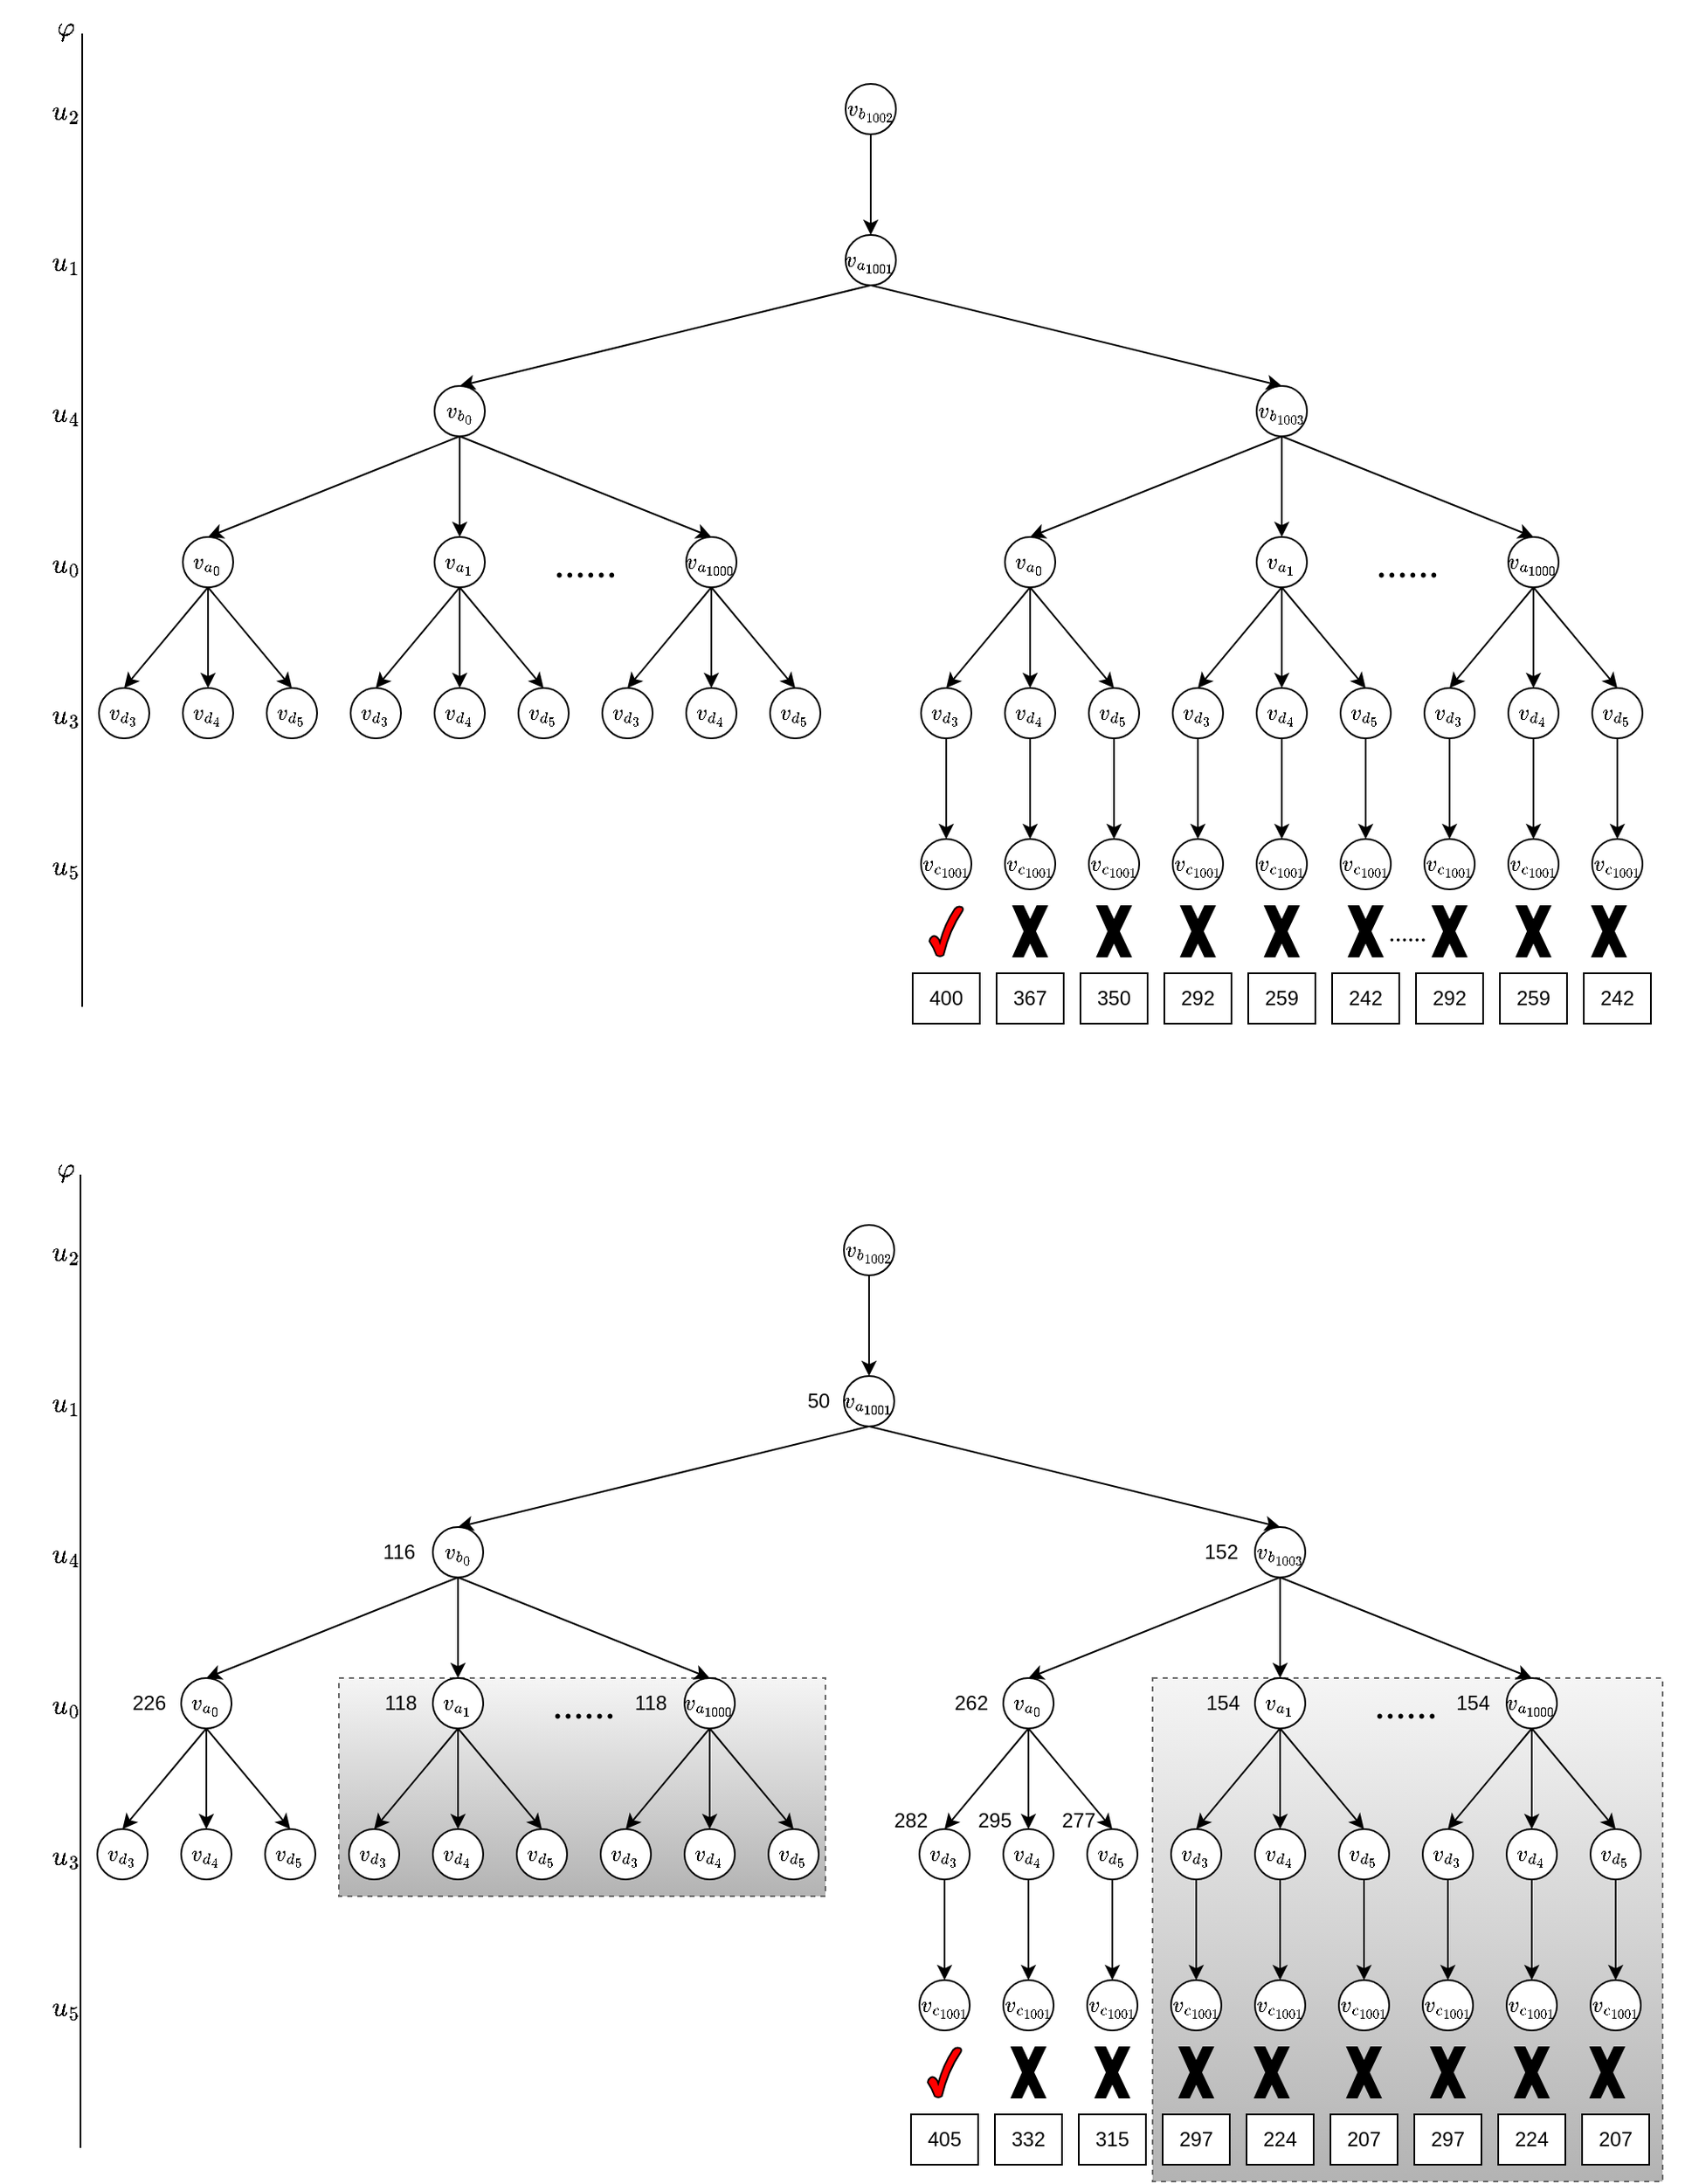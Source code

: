 <mxfile version="21.8.0" type="github">
  <diagram name="第 1 页" id="vKR55up7a1EwakZo14iR">
    <mxGraphModel dx="1283" dy="748" grid="1" gridSize="10" guides="1" tooltips="1" connect="1" arrows="1" fold="1" page="1" pageScale="1" pageWidth="1169" pageHeight="1654" math="1" shadow="0">
      <root>
        <mxCell id="0" />
        <mxCell id="1" parent="0" />
        <mxCell id="u1XHl9gJ4mzJw__E1MkO-131" value="" style="rounded=0;whiteSpace=wrap;html=1;fillColor=#f5f5f5;gradientColor=#b3b3b3;strokeColor=#666666;dashed=1;" vertex="1" parent="1">
          <mxGeometry x="203" y="1060" width="290" height="130" as="geometry" />
        </mxCell>
        <mxCell id="u1XHl9gJ4mzJw__E1MkO-118" value="" style="rounded=0;whiteSpace=wrap;html=1;dashed=1;fillColor=#f5f5f5;strokeColor=#666666;gradientColor=#b3b3b3;" vertex="1" parent="1">
          <mxGeometry x="688" y="1060" width="304" height="300" as="geometry" />
        </mxCell>
        <mxCell id="GVi7EbdyDjWJ4DMnfTLp-70" value="" style="endArrow=none;html=1;rounded=0;" parent="1" edge="1">
          <mxGeometry width="50" height="50" relative="1" as="geometry">
            <mxPoint x="50" y="660" as="sourcePoint" />
            <mxPoint x="50" y="80" as="targetPoint" />
          </mxGeometry>
        </mxCell>
        <mxCell id="GVi7EbdyDjWJ4DMnfTLp-71" value="$$\varphi$$" style="text;html=1;strokeColor=none;fillColor=none;align=center;verticalAlign=middle;whiteSpace=wrap;rounded=0;fontFamily=Times New Roman;fontSize=16;" parent="1" vertex="1">
          <mxGeometry x="10" y="60" width="60" height="30" as="geometry" />
        </mxCell>
        <mxCell id="GVi7EbdyDjWJ4DMnfTLp-72" value="$$u_2$$" style="text;html=1;strokeColor=none;fillColor=none;align=center;verticalAlign=middle;whiteSpace=wrap;rounded=0;fontFamily=Times New Roman;fontSize=16;" parent="1" vertex="1">
          <mxGeometry x="10" y="110" width="60" height="30" as="geometry" />
        </mxCell>
        <mxCell id="GVi7EbdyDjWJ4DMnfTLp-73" value="$$u_1$$" style="text;html=1;strokeColor=none;fillColor=none;align=center;verticalAlign=middle;whiteSpace=wrap;rounded=0;fontFamily=Times New Roman;fontSize=16;" parent="1" vertex="1">
          <mxGeometry x="10" y="200" width="60" height="30" as="geometry" />
        </mxCell>
        <mxCell id="GVi7EbdyDjWJ4DMnfTLp-74" value="$$u_4$$" style="text;html=1;strokeColor=none;fillColor=none;align=center;verticalAlign=middle;whiteSpace=wrap;rounded=0;fontFamily=Times New Roman;fontSize=16;" parent="1" vertex="1">
          <mxGeometry x="10" y="290" width="60" height="30" as="geometry" />
        </mxCell>
        <mxCell id="GVi7EbdyDjWJ4DMnfTLp-76" value="$$u_3$$" style="text;html=1;strokeColor=none;fillColor=none;align=center;verticalAlign=middle;whiteSpace=wrap;rounded=0;fontFamily=Times New Roman;fontSize=16;" parent="1" vertex="1">
          <mxGeometry x="10" y="470" width="60" height="30" as="geometry" />
        </mxCell>
        <mxCell id="GVi7EbdyDjWJ4DMnfTLp-77" value="$$u_5$$" style="text;html=1;strokeColor=none;fillColor=none;align=center;verticalAlign=middle;whiteSpace=wrap;rounded=0;fontFamily=Times New Roman;fontSize=16;" parent="1" vertex="1">
          <mxGeometry x="10" y="560" width="60" height="30" as="geometry" />
        </mxCell>
        <mxCell id="GVi7EbdyDjWJ4DMnfTLp-199" style="edgeStyle=none;shape=connector;rounded=0;orthogonalLoop=1;jettySize=auto;html=1;exitX=0.5;exitY=0;exitDx=0;exitDy=0;labelBackgroundColor=default;strokeColor=default;align=center;verticalAlign=middle;fontFamily=Helvetica;fontSize=11;fontColor=default;endArrow=classic;" parent="1" edge="1">
          <mxGeometry relative="1" as="geometry">
            <mxPoint x="436.5" y="120" as="sourcePoint" />
            <mxPoint x="436.5" y="120" as="targetPoint" />
          </mxGeometry>
        </mxCell>
        <mxCell id="GVi7EbdyDjWJ4DMnfTLp-254" style="edgeStyle=none;shape=connector;rounded=0;orthogonalLoop=1;jettySize=auto;html=1;exitX=0.5;exitY=1;exitDx=0;exitDy=0;entryX=0.5;entryY=0;entryDx=0;entryDy=0;labelBackgroundColor=default;strokeColor=default;align=center;verticalAlign=middle;fontFamily=Helvetica;fontSize=11;fontColor=default;endArrow=classic;" parent="1" source="GVi7EbdyDjWJ4DMnfTLp-218" target="GVi7EbdyDjWJ4DMnfTLp-251" edge="1">
          <mxGeometry relative="1" as="geometry" />
        </mxCell>
        <mxCell id="GVi7EbdyDjWJ4DMnfTLp-218" value="$$v_{b_{1002}}$$" style="ellipse;whiteSpace=wrap;html=1;aspect=fixed;fontFamily=Helvetica;fontSize=11;fontColor=default;" parent="1" vertex="1">
          <mxGeometry x="505" y="110" width="30" height="30" as="geometry" />
        </mxCell>
        <mxCell id="GVi7EbdyDjWJ4DMnfTLp-266" style="edgeStyle=none;shape=connector;rounded=0;orthogonalLoop=1;jettySize=auto;html=1;exitX=0.5;exitY=1;exitDx=0;exitDy=0;entryX=0.5;entryY=0;entryDx=0;entryDy=0;labelBackgroundColor=default;strokeColor=default;align=center;verticalAlign=middle;fontFamily=Helvetica;fontSize=11;fontColor=default;endArrow=classic;" parent="1" source="GVi7EbdyDjWJ4DMnfTLp-223" target="GVi7EbdyDjWJ4DMnfTLp-224" edge="1">
          <mxGeometry relative="1" as="geometry" />
        </mxCell>
        <mxCell id="GVi7EbdyDjWJ4DMnfTLp-267" style="edgeStyle=none;shape=connector;rounded=0;orthogonalLoop=1;jettySize=auto;html=1;exitX=0.5;exitY=1;exitDx=0;exitDy=0;labelBackgroundColor=default;strokeColor=default;align=center;verticalAlign=middle;fontFamily=Helvetica;fontSize=11;fontColor=default;endArrow=classic;" parent="1" source="GVi7EbdyDjWJ4DMnfTLp-223" target="GVi7EbdyDjWJ4DMnfTLp-225" edge="1">
          <mxGeometry relative="1" as="geometry" />
        </mxCell>
        <mxCell id="GVi7EbdyDjWJ4DMnfTLp-268" style="edgeStyle=none;shape=connector;rounded=0;orthogonalLoop=1;jettySize=auto;html=1;exitX=0.5;exitY=1;exitDx=0;exitDy=0;entryX=0.5;entryY=0;entryDx=0;entryDy=0;labelBackgroundColor=default;strokeColor=default;align=center;verticalAlign=middle;fontFamily=Helvetica;fontSize=11;fontColor=default;endArrow=classic;" parent="1" source="GVi7EbdyDjWJ4DMnfTLp-223" target="GVi7EbdyDjWJ4DMnfTLp-246" edge="1">
          <mxGeometry relative="1" as="geometry" />
        </mxCell>
        <mxCell id="GVi7EbdyDjWJ4DMnfTLp-223" value="$$v_{b_{0}}$$" style="ellipse;whiteSpace=wrap;html=1;aspect=fixed;fontFamily=Helvetica;fontSize=11;fontColor=default;" parent="1" vertex="1">
          <mxGeometry x="260" y="290" width="30" height="30" as="geometry" />
        </mxCell>
        <mxCell id="GVi7EbdyDjWJ4DMnfTLp-272" style="edgeStyle=none;shape=connector;rounded=0;orthogonalLoop=1;jettySize=auto;html=1;exitX=0.5;exitY=1;exitDx=0;exitDy=0;entryX=0.5;entryY=0;entryDx=0;entryDy=0;labelBackgroundColor=default;strokeColor=default;align=center;verticalAlign=middle;fontFamily=Helvetica;fontSize=11;fontColor=default;endArrow=classic;" parent="1" source="GVi7EbdyDjWJ4DMnfTLp-224" target="GVi7EbdyDjWJ4DMnfTLp-226" edge="1">
          <mxGeometry relative="1" as="geometry" />
        </mxCell>
        <mxCell id="GVi7EbdyDjWJ4DMnfTLp-273" style="edgeStyle=none;shape=connector;rounded=0;orthogonalLoop=1;jettySize=auto;html=1;exitX=0.5;exitY=1;exitDx=0;exitDy=0;entryX=0.5;entryY=0;entryDx=0;entryDy=0;labelBackgroundColor=default;strokeColor=default;align=center;verticalAlign=middle;fontFamily=Helvetica;fontSize=11;fontColor=default;endArrow=classic;" parent="1" source="GVi7EbdyDjWJ4DMnfTLp-224" target="GVi7EbdyDjWJ4DMnfTLp-227" edge="1">
          <mxGeometry relative="1" as="geometry" />
        </mxCell>
        <mxCell id="GVi7EbdyDjWJ4DMnfTLp-274" style="edgeStyle=none;shape=connector;rounded=0;orthogonalLoop=1;jettySize=auto;html=1;exitX=0.5;exitY=1;exitDx=0;exitDy=0;entryX=0.5;entryY=0;entryDx=0;entryDy=0;labelBackgroundColor=default;strokeColor=default;align=center;verticalAlign=middle;fontFamily=Helvetica;fontSize=11;fontColor=default;endArrow=classic;" parent="1" source="GVi7EbdyDjWJ4DMnfTLp-224" target="GVi7EbdyDjWJ4DMnfTLp-228" edge="1">
          <mxGeometry relative="1" as="geometry" />
        </mxCell>
        <mxCell id="GVi7EbdyDjWJ4DMnfTLp-224" value="$$v_{a_{0}}$$" style="ellipse;whiteSpace=wrap;html=1;aspect=fixed;fontFamily=Helvetica;fontSize=11;fontColor=default;" parent="1" vertex="1">
          <mxGeometry x="110" y="380" width="30" height="30" as="geometry" />
        </mxCell>
        <mxCell id="GVi7EbdyDjWJ4DMnfTLp-275" style="edgeStyle=none;shape=connector;rounded=0;orthogonalLoop=1;jettySize=auto;html=1;exitX=0.5;exitY=1;exitDx=0;exitDy=0;entryX=0.5;entryY=0;entryDx=0;entryDy=0;labelBackgroundColor=default;strokeColor=default;align=center;verticalAlign=middle;fontFamily=Helvetica;fontSize=11;fontColor=default;endArrow=classic;" parent="1" source="GVi7EbdyDjWJ4DMnfTLp-225" target="GVi7EbdyDjWJ4DMnfTLp-229" edge="1">
          <mxGeometry relative="1" as="geometry" />
        </mxCell>
        <mxCell id="GVi7EbdyDjWJ4DMnfTLp-276" style="edgeStyle=none;shape=connector;rounded=0;orthogonalLoop=1;jettySize=auto;html=1;exitX=0.5;exitY=1;exitDx=0;exitDy=0;entryX=0.5;entryY=0;entryDx=0;entryDy=0;labelBackgroundColor=default;strokeColor=default;align=center;verticalAlign=middle;fontFamily=Helvetica;fontSize=11;fontColor=default;endArrow=classic;" parent="1" source="GVi7EbdyDjWJ4DMnfTLp-225" target="GVi7EbdyDjWJ4DMnfTLp-232" edge="1">
          <mxGeometry relative="1" as="geometry" />
        </mxCell>
        <mxCell id="GVi7EbdyDjWJ4DMnfTLp-277" style="edgeStyle=none;shape=connector;rounded=0;orthogonalLoop=1;jettySize=auto;html=1;exitX=0.5;exitY=1;exitDx=0;exitDy=0;entryX=0.5;entryY=0;entryDx=0;entryDy=0;labelBackgroundColor=default;strokeColor=default;align=center;verticalAlign=middle;fontFamily=Helvetica;fontSize=11;fontColor=default;endArrow=classic;" parent="1" source="GVi7EbdyDjWJ4DMnfTLp-225" target="GVi7EbdyDjWJ4DMnfTLp-233" edge="1">
          <mxGeometry relative="1" as="geometry" />
        </mxCell>
        <mxCell id="GVi7EbdyDjWJ4DMnfTLp-225" value="$$v_{a_{1}}$$" style="ellipse;whiteSpace=wrap;html=1;aspect=fixed;fontFamily=Helvetica;fontSize=11;fontColor=default;" parent="1" vertex="1">
          <mxGeometry x="260" y="380" width="30" height="30" as="geometry" />
        </mxCell>
        <mxCell id="GVi7EbdyDjWJ4DMnfTLp-226" value="$$v_{d_{3}}$$" style="ellipse;whiteSpace=wrap;html=1;aspect=fixed;fontFamily=Helvetica;fontSize=11;fontColor=default;" parent="1" vertex="1">
          <mxGeometry x="60" y="470" width="30" height="30" as="geometry" />
        </mxCell>
        <mxCell id="GVi7EbdyDjWJ4DMnfTLp-227" value="$$v_{d_{4}}$$" style="ellipse;whiteSpace=wrap;html=1;aspect=fixed;fontFamily=Helvetica;fontSize=11;fontColor=default;" parent="1" vertex="1">
          <mxGeometry x="110" y="470" width="30" height="30" as="geometry" />
        </mxCell>
        <mxCell id="GVi7EbdyDjWJ4DMnfTLp-228" value="$$v_{d_{5}}$$" style="ellipse;whiteSpace=wrap;html=1;aspect=fixed;fontFamily=Helvetica;fontSize=11;fontColor=default;" parent="1" vertex="1">
          <mxGeometry x="160" y="470" width="30" height="30" as="geometry" />
        </mxCell>
        <mxCell id="GVi7EbdyDjWJ4DMnfTLp-229" value="$$v_{d_{3}}$$" style="ellipse;whiteSpace=wrap;html=1;aspect=fixed;fontFamily=Helvetica;fontSize=11;fontColor=default;" parent="1" vertex="1">
          <mxGeometry x="210" y="470" width="30" height="30" as="geometry" />
        </mxCell>
        <mxCell id="GVi7EbdyDjWJ4DMnfTLp-232" value="$$v_{d_{4}}$$" style="ellipse;whiteSpace=wrap;html=1;aspect=fixed;fontFamily=Helvetica;fontSize=11;fontColor=default;" parent="1" vertex="1">
          <mxGeometry x="260" y="470" width="30" height="30" as="geometry" />
        </mxCell>
        <mxCell id="GVi7EbdyDjWJ4DMnfTLp-233" value="$$v_{d_{5}}$$" style="ellipse;whiteSpace=wrap;html=1;aspect=fixed;fontFamily=Helvetica;fontSize=11;fontColor=default;" parent="1" vertex="1">
          <mxGeometry x="310" y="470" width="30" height="30" as="geometry" />
        </mxCell>
        <mxCell id="GVi7EbdyDjWJ4DMnfTLp-234" value="$$v_{d_{3}}$$" style="ellipse;whiteSpace=wrap;html=1;aspect=fixed;fontFamily=Helvetica;fontSize=11;fontColor=default;" parent="1" vertex="1">
          <mxGeometry x="360" y="470" width="30" height="30" as="geometry" />
        </mxCell>
        <mxCell id="GVi7EbdyDjWJ4DMnfTLp-235" value="$$v_{d_{4}}$$" style="ellipse;whiteSpace=wrap;html=1;aspect=fixed;fontFamily=Helvetica;fontSize=11;fontColor=default;" parent="1" vertex="1">
          <mxGeometry x="410" y="470" width="30" height="30" as="geometry" />
        </mxCell>
        <mxCell id="GVi7EbdyDjWJ4DMnfTLp-236" value="$$v_{d_{5}}$$" style="ellipse;whiteSpace=wrap;html=1;aspect=fixed;fontFamily=Helvetica;fontSize=11;fontColor=default;" parent="1" vertex="1">
          <mxGeometry x="460" y="470" width="30" height="30" as="geometry" />
        </mxCell>
        <mxCell id="GVi7EbdyDjWJ4DMnfTLp-290" style="edgeStyle=none;shape=connector;rounded=0;orthogonalLoop=1;jettySize=auto;html=1;exitX=0.5;exitY=1;exitDx=0;exitDy=0;entryX=0.5;entryY=0;entryDx=0;entryDy=0;labelBackgroundColor=default;strokeColor=default;align=center;verticalAlign=middle;fontFamily=Helvetica;fontSize=11;fontColor=default;endArrow=classic;" parent="1" source="GVi7EbdyDjWJ4DMnfTLp-237" target="GVi7EbdyDjWJ4DMnfTLp-257" edge="1">
          <mxGeometry relative="1" as="geometry" />
        </mxCell>
        <mxCell id="GVi7EbdyDjWJ4DMnfTLp-237" value="$$v_{d_{3}}$$" style="ellipse;whiteSpace=wrap;html=1;aspect=fixed;fontFamily=Helvetica;fontSize=11;fontColor=default;" parent="1" vertex="1">
          <mxGeometry x="550" y="470" width="30" height="30" as="geometry" />
        </mxCell>
        <mxCell id="GVi7EbdyDjWJ4DMnfTLp-291" style="edgeStyle=none;shape=connector;rounded=0;orthogonalLoop=1;jettySize=auto;html=1;exitX=0.5;exitY=1;exitDx=0;exitDy=0;entryX=0.5;entryY=0;entryDx=0;entryDy=0;labelBackgroundColor=default;strokeColor=default;align=center;verticalAlign=middle;fontFamily=Helvetica;fontSize=11;fontColor=default;endArrow=classic;" parent="1" source="GVi7EbdyDjWJ4DMnfTLp-238" target="GVi7EbdyDjWJ4DMnfTLp-258" edge="1">
          <mxGeometry relative="1" as="geometry" />
        </mxCell>
        <mxCell id="GVi7EbdyDjWJ4DMnfTLp-238" value="$$v_{d_{4}}$$" style="ellipse;whiteSpace=wrap;html=1;aspect=fixed;fontFamily=Helvetica;fontSize=11;fontColor=default;" parent="1" vertex="1">
          <mxGeometry x="600" y="470" width="30" height="30" as="geometry" />
        </mxCell>
        <mxCell id="GVi7EbdyDjWJ4DMnfTLp-292" style="edgeStyle=none;shape=connector;rounded=0;orthogonalLoop=1;jettySize=auto;html=1;exitX=0.5;exitY=1;exitDx=0;exitDy=0;entryX=0.5;entryY=0;entryDx=0;entryDy=0;labelBackgroundColor=default;strokeColor=default;align=center;verticalAlign=middle;fontFamily=Helvetica;fontSize=11;fontColor=default;endArrow=classic;" parent="1" source="GVi7EbdyDjWJ4DMnfTLp-239" target="GVi7EbdyDjWJ4DMnfTLp-259" edge="1">
          <mxGeometry relative="1" as="geometry" />
        </mxCell>
        <mxCell id="GVi7EbdyDjWJ4DMnfTLp-239" value="$$v_{d_{5}}$$" style="ellipse;whiteSpace=wrap;html=1;aspect=fixed;fontFamily=Helvetica;fontSize=11;fontColor=default;" parent="1" vertex="1">
          <mxGeometry x="650" y="470" width="30" height="30" as="geometry" />
        </mxCell>
        <mxCell id="GVi7EbdyDjWJ4DMnfTLp-293" style="edgeStyle=none;shape=connector;rounded=0;orthogonalLoop=1;jettySize=auto;html=1;exitX=0.5;exitY=1;exitDx=0;exitDy=0;entryX=0.5;entryY=0;entryDx=0;entryDy=0;labelBackgroundColor=default;strokeColor=default;align=center;verticalAlign=middle;fontFamily=Helvetica;fontSize=11;fontColor=default;endArrow=classic;" parent="1" source="GVi7EbdyDjWJ4DMnfTLp-240" target="GVi7EbdyDjWJ4DMnfTLp-260" edge="1">
          <mxGeometry relative="1" as="geometry" />
        </mxCell>
        <mxCell id="GVi7EbdyDjWJ4DMnfTLp-240" value="$$v_{d_{3}}$$" style="ellipse;whiteSpace=wrap;html=1;aspect=fixed;fontFamily=Helvetica;fontSize=11;fontColor=default;" parent="1" vertex="1">
          <mxGeometry x="700" y="470" width="30" height="30" as="geometry" />
        </mxCell>
        <mxCell id="GVi7EbdyDjWJ4DMnfTLp-294" style="edgeStyle=none;shape=connector;rounded=0;orthogonalLoop=1;jettySize=auto;html=1;exitX=0.5;exitY=1;exitDx=0;exitDy=0;entryX=0.5;entryY=0;entryDx=0;entryDy=0;labelBackgroundColor=default;strokeColor=default;align=center;verticalAlign=middle;fontFamily=Helvetica;fontSize=11;fontColor=default;endArrow=classic;" parent="1" source="GVi7EbdyDjWJ4DMnfTLp-241" target="GVi7EbdyDjWJ4DMnfTLp-261" edge="1">
          <mxGeometry relative="1" as="geometry" />
        </mxCell>
        <mxCell id="GVi7EbdyDjWJ4DMnfTLp-241" value="$$v_{d_{4}}$$" style="ellipse;whiteSpace=wrap;html=1;aspect=fixed;fontFamily=Helvetica;fontSize=11;fontColor=default;" parent="1" vertex="1">
          <mxGeometry x="750" y="470" width="30" height="30" as="geometry" />
        </mxCell>
        <mxCell id="GVi7EbdyDjWJ4DMnfTLp-296" style="edgeStyle=none;shape=connector;rounded=0;orthogonalLoop=1;jettySize=auto;html=1;exitX=0.5;exitY=1;exitDx=0;exitDy=0;entryX=0.5;entryY=0;entryDx=0;entryDy=0;labelBackgroundColor=default;strokeColor=default;align=center;verticalAlign=middle;fontFamily=Helvetica;fontSize=11;fontColor=default;endArrow=classic;" parent="1" source="GVi7EbdyDjWJ4DMnfTLp-242" target="GVi7EbdyDjWJ4DMnfTLp-262" edge="1">
          <mxGeometry relative="1" as="geometry" />
        </mxCell>
        <mxCell id="GVi7EbdyDjWJ4DMnfTLp-242" value="$$v_{d_{5}}$$" style="ellipse;whiteSpace=wrap;html=1;aspect=fixed;fontFamily=Helvetica;fontSize=11;fontColor=default;" parent="1" vertex="1">
          <mxGeometry x="800" y="470" width="30" height="30" as="geometry" />
        </mxCell>
        <mxCell id="GVi7EbdyDjWJ4DMnfTLp-297" style="edgeStyle=none;shape=connector;rounded=0;orthogonalLoop=1;jettySize=auto;html=1;exitX=0.5;exitY=1;exitDx=0;exitDy=0;entryX=0.5;entryY=0;entryDx=0;entryDy=0;labelBackgroundColor=default;strokeColor=default;align=center;verticalAlign=middle;fontFamily=Helvetica;fontSize=11;fontColor=default;endArrow=classic;" parent="1" source="GVi7EbdyDjWJ4DMnfTLp-243" target="GVi7EbdyDjWJ4DMnfTLp-263" edge="1">
          <mxGeometry relative="1" as="geometry" />
        </mxCell>
        <mxCell id="GVi7EbdyDjWJ4DMnfTLp-243" value="$$v_{d_{3}}$$" style="ellipse;whiteSpace=wrap;html=1;aspect=fixed;fontFamily=Helvetica;fontSize=11;fontColor=default;" parent="1" vertex="1">
          <mxGeometry x="850" y="470" width="30" height="30" as="geometry" />
        </mxCell>
        <mxCell id="GVi7EbdyDjWJ4DMnfTLp-298" style="edgeStyle=none;shape=connector;rounded=0;orthogonalLoop=1;jettySize=auto;html=1;exitX=0.5;exitY=1;exitDx=0;exitDy=0;entryX=0.5;entryY=0;entryDx=0;entryDy=0;labelBackgroundColor=default;strokeColor=default;align=center;verticalAlign=middle;fontFamily=Helvetica;fontSize=11;fontColor=default;endArrow=classic;" parent="1" source="GVi7EbdyDjWJ4DMnfTLp-244" target="GVi7EbdyDjWJ4DMnfTLp-264" edge="1">
          <mxGeometry relative="1" as="geometry" />
        </mxCell>
        <mxCell id="GVi7EbdyDjWJ4DMnfTLp-244" value="$$v_{d_{4}}$$" style="ellipse;whiteSpace=wrap;html=1;aspect=fixed;fontFamily=Helvetica;fontSize=11;fontColor=default;" parent="1" vertex="1">
          <mxGeometry x="900" y="470" width="30" height="30" as="geometry" />
        </mxCell>
        <mxCell id="GVi7EbdyDjWJ4DMnfTLp-299" style="edgeStyle=none;shape=connector;rounded=0;orthogonalLoop=1;jettySize=auto;html=1;exitX=0.5;exitY=1;exitDx=0;exitDy=0;entryX=0.5;entryY=0;entryDx=0;entryDy=0;labelBackgroundColor=default;strokeColor=default;align=center;verticalAlign=middle;fontFamily=Helvetica;fontSize=11;fontColor=default;endArrow=classic;" parent="1" source="GVi7EbdyDjWJ4DMnfTLp-245" target="GVi7EbdyDjWJ4DMnfTLp-265" edge="1">
          <mxGeometry relative="1" as="geometry" />
        </mxCell>
        <mxCell id="GVi7EbdyDjWJ4DMnfTLp-245" value="$$v_{d_{5}}$$" style="ellipse;whiteSpace=wrap;html=1;aspect=fixed;fontFamily=Helvetica;fontSize=11;fontColor=default;" parent="1" vertex="1">
          <mxGeometry x="950" y="470" width="30" height="30" as="geometry" />
        </mxCell>
        <mxCell id="GVi7EbdyDjWJ4DMnfTLp-278" style="edgeStyle=none;shape=connector;rounded=0;orthogonalLoop=1;jettySize=auto;html=1;exitX=0.5;exitY=1;exitDx=0;exitDy=0;entryX=0.5;entryY=0;entryDx=0;entryDy=0;labelBackgroundColor=default;strokeColor=default;align=center;verticalAlign=middle;fontFamily=Helvetica;fontSize=11;fontColor=default;endArrow=classic;" parent="1" source="GVi7EbdyDjWJ4DMnfTLp-246" target="GVi7EbdyDjWJ4DMnfTLp-234" edge="1">
          <mxGeometry relative="1" as="geometry" />
        </mxCell>
        <mxCell id="GVi7EbdyDjWJ4DMnfTLp-279" style="edgeStyle=none;shape=connector;rounded=0;orthogonalLoop=1;jettySize=auto;html=1;exitX=0.5;exitY=1;exitDx=0;exitDy=0;entryX=0.5;entryY=0;entryDx=0;entryDy=0;labelBackgroundColor=default;strokeColor=default;align=center;verticalAlign=middle;fontFamily=Helvetica;fontSize=11;fontColor=default;endArrow=classic;" parent="1" source="GVi7EbdyDjWJ4DMnfTLp-246" target="GVi7EbdyDjWJ4DMnfTLp-235" edge="1">
          <mxGeometry relative="1" as="geometry" />
        </mxCell>
        <mxCell id="GVi7EbdyDjWJ4DMnfTLp-280" style="edgeStyle=none;shape=connector;rounded=0;orthogonalLoop=1;jettySize=auto;html=1;exitX=0.5;exitY=1;exitDx=0;exitDy=0;entryX=0.5;entryY=0;entryDx=0;entryDy=0;labelBackgroundColor=default;strokeColor=default;align=center;verticalAlign=middle;fontFamily=Helvetica;fontSize=11;fontColor=default;endArrow=classic;" parent="1" source="GVi7EbdyDjWJ4DMnfTLp-246" target="GVi7EbdyDjWJ4DMnfTLp-236" edge="1">
          <mxGeometry relative="1" as="geometry" />
        </mxCell>
        <mxCell id="GVi7EbdyDjWJ4DMnfTLp-246" value="$$v_{a_{1000}}$$" style="ellipse;whiteSpace=wrap;html=1;aspect=fixed;fontFamily=Helvetica;fontSize=11;fontColor=default;" parent="1" vertex="1">
          <mxGeometry x="410" y="380" width="30" height="30" as="geometry" />
        </mxCell>
        <mxCell id="GVi7EbdyDjWJ4DMnfTLp-281" style="edgeStyle=none;shape=connector;rounded=0;orthogonalLoop=1;jettySize=auto;html=1;exitX=0.5;exitY=1;exitDx=0;exitDy=0;entryX=0.5;entryY=0;entryDx=0;entryDy=0;labelBackgroundColor=default;strokeColor=default;align=center;verticalAlign=middle;fontFamily=Helvetica;fontSize=11;fontColor=default;endArrow=classic;" parent="1" source="GVi7EbdyDjWJ4DMnfTLp-247" target="GVi7EbdyDjWJ4DMnfTLp-237" edge="1">
          <mxGeometry relative="1" as="geometry" />
        </mxCell>
        <mxCell id="GVi7EbdyDjWJ4DMnfTLp-282" style="edgeStyle=none;shape=connector;rounded=0;orthogonalLoop=1;jettySize=auto;html=1;exitX=0.5;exitY=1;exitDx=0;exitDy=0;entryX=0.5;entryY=0;entryDx=0;entryDy=0;labelBackgroundColor=default;strokeColor=default;align=center;verticalAlign=middle;fontFamily=Helvetica;fontSize=11;fontColor=default;endArrow=classic;" parent="1" source="GVi7EbdyDjWJ4DMnfTLp-247" target="GVi7EbdyDjWJ4DMnfTLp-238" edge="1">
          <mxGeometry relative="1" as="geometry" />
        </mxCell>
        <mxCell id="GVi7EbdyDjWJ4DMnfTLp-283" style="edgeStyle=none;shape=connector;rounded=0;orthogonalLoop=1;jettySize=auto;html=1;exitX=0.5;exitY=1;exitDx=0;exitDy=0;entryX=0.5;entryY=0;entryDx=0;entryDy=0;labelBackgroundColor=default;strokeColor=default;align=center;verticalAlign=middle;fontFamily=Helvetica;fontSize=11;fontColor=default;endArrow=classic;" parent="1" source="GVi7EbdyDjWJ4DMnfTLp-247" target="GVi7EbdyDjWJ4DMnfTLp-239" edge="1">
          <mxGeometry relative="1" as="geometry" />
        </mxCell>
        <mxCell id="GVi7EbdyDjWJ4DMnfTLp-247" value="$$v_{a_{0}}$$" style="ellipse;whiteSpace=wrap;html=1;aspect=fixed;fontFamily=Helvetica;fontSize=11;fontColor=default;" parent="1" vertex="1">
          <mxGeometry x="600" y="380" width="30" height="30" as="geometry" />
        </mxCell>
        <mxCell id="GVi7EbdyDjWJ4DMnfTLp-284" style="edgeStyle=none;shape=connector;rounded=0;orthogonalLoop=1;jettySize=auto;html=1;exitX=0.5;exitY=1;exitDx=0;exitDy=0;entryX=0.5;entryY=0;entryDx=0;entryDy=0;labelBackgroundColor=default;strokeColor=default;align=center;verticalAlign=middle;fontFamily=Helvetica;fontSize=11;fontColor=default;endArrow=classic;" parent="1" source="GVi7EbdyDjWJ4DMnfTLp-248" target="GVi7EbdyDjWJ4DMnfTLp-240" edge="1">
          <mxGeometry relative="1" as="geometry" />
        </mxCell>
        <mxCell id="GVi7EbdyDjWJ4DMnfTLp-285" style="edgeStyle=none;shape=connector;rounded=0;orthogonalLoop=1;jettySize=auto;html=1;exitX=0.5;exitY=1;exitDx=0;exitDy=0;entryX=0.5;entryY=0;entryDx=0;entryDy=0;labelBackgroundColor=default;strokeColor=default;align=center;verticalAlign=middle;fontFamily=Helvetica;fontSize=11;fontColor=default;endArrow=classic;" parent="1" source="GVi7EbdyDjWJ4DMnfTLp-248" target="GVi7EbdyDjWJ4DMnfTLp-241" edge="1">
          <mxGeometry relative="1" as="geometry" />
        </mxCell>
        <mxCell id="GVi7EbdyDjWJ4DMnfTLp-286" style="edgeStyle=none;shape=connector;rounded=0;orthogonalLoop=1;jettySize=auto;html=1;exitX=0.5;exitY=1;exitDx=0;exitDy=0;entryX=0.5;entryY=0;entryDx=0;entryDy=0;labelBackgroundColor=default;strokeColor=default;align=center;verticalAlign=middle;fontFamily=Helvetica;fontSize=11;fontColor=default;endArrow=classic;" parent="1" source="GVi7EbdyDjWJ4DMnfTLp-248" target="GVi7EbdyDjWJ4DMnfTLp-242" edge="1">
          <mxGeometry relative="1" as="geometry" />
        </mxCell>
        <mxCell id="GVi7EbdyDjWJ4DMnfTLp-248" value="$$v_{a_{1}}$$" style="ellipse;whiteSpace=wrap;html=1;aspect=fixed;fontFamily=Helvetica;fontSize=11;fontColor=default;" parent="1" vertex="1">
          <mxGeometry x="750" y="380" width="30" height="30" as="geometry" />
        </mxCell>
        <mxCell id="GVi7EbdyDjWJ4DMnfTLp-287" style="edgeStyle=none;shape=connector;rounded=0;orthogonalLoop=1;jettySize=auto;html=1;exitX=0.5;exitY=1;exitDx=0;exitDy=0;entryX=0.5;entryY=0;entryDx=0;entryDy=0;labelBackgroundColor=default;strokeColor=default;align=center;verticalAlign=middle;fontFamily=Helvetica;fontSize=11;fontColor=default;endArrow=classic;" parent="1" source="GVi7EbdyDjWJ4DMnfTLp-249" target="GVi7EbdyDjWJ4DMnfTLp-243" edge="1">
          <mxGeometry relative="1" as="geometry" />
        </mxCell>
        <mxCell id="GVi7EbdyDjWJ4DMnfTLp-288" style="edgeStyle=none;shape=connector;rounded=0;orthogonalLoop=1;jettySize=auto;html=1;exitX=0.5;exitY=1;exitDx=0;exitDy=0;entryX=0.5;entryY=0;entryDx=0;entryDy=0;labelBackgroundColor=default;strokeColor=default;align=center;verticalAlign=middle;fontFamily=Helvetica;fontSize=11;fontColor=default;endArrow=classic;" parent="1" source="GVi7EbdyDjWJ4DMnfTLp-249" target="GVi7EbdyDjWJ4DMnfTLp-244" edge="1">
          <mxGeometry relative="1" as="geometry" />
        </mxCell>
        <mxCell id="GVi7EbdyDjWJ4DMnfTLp-289" style="edgeStyle=none;shape=connector;rounded=0;orthogonalLoop=1;jettySize=auto;html=1;exitX=0.5;exitY=1;exitDx=0;exitDy=0;entryX=0.5;entryY=0;entryDx=0;entryDy=0;labelBackgroundColor=default;strokeColor=default;align=center;verticalAlign=middle;fontFamily=Helvetica;fontSize=11;fontColor=default;endArrow=classic;" parent="1" source="GVi7EbdyDjWJ4DMnfTLp-249" target="GVi7EbdyDjWJ4DMnfTLp-245" edge="1">
          <mxGeometry relative="1" as="geometry" />
        </mxCell>
        <mxCell id="GVi7EbdyDjWJ4DMnfTLp-249" value="$$v_{a_{1000}}$$" style="ellipse;whiteSpace=wrap;html=1;aspect=fixed;fontFamily=Helvetica;fontSize=11;fontColor=default;" parent="1" vertex="1">
          <mxGeometry x="900" y="380" width="30" height="30" as="geometry" />
        </mxCell>
        <mxCell id="GVi7EbdyDjWJ4DMnfTLp-269" style="edgeStyle=none;shape=connector;rounded=0;orthogonalLoop=1;jettySize=auto;html=1;exitX=1;exitY=0.5;exitDx=0;exitDy=0;entryX=0.5;entryY=0;entryDx=0;entryDy=0;labelBackgroundColor=default;strokeColor=default;align=center;verticalAlign=middle;fontFamily=Helvetica;fontSize=11;fontColor=default;endArrow=classic;" parent="1" source="GVi7EbdyDjWJ4DMnfTLp-250" target="GVi7EbdyDjWJ4DMnfTLp-247" edge="1">
          <mxGeometry relative="1" as="geometry" />
        </mxCell>
        <mxCell id="GVi7EbdyDjWJ4DMnfTLp-270" style="edgeStyle=none;shape=connector;rounded=0;orthogonalLoop=1;jettySize=auto;html=1;exitX=1;exitY=0.5;exitDx=0;exitDy=0;entryX=0.5;entryY=0;entryDx=0;entryDy=0;labelBackgroundColor=default;strokeColor=default;align=center;verticalAlign=middle;fontFamily=Helvetica;fontSize=11;fontColor=default;endArrow=classic;" parent="1" source="GVi7EbdyDjWJ4DMnfTLp-250" target="GVi7EbdyDjWJ4DMnfTLp-248" edge="1">
          <mxGeometry relative="1" as="geometry" />
        </mxCell>
        <mxCell id="GVi7EbdyDjWJ4DMnfTLp-271" style="edgeStyle=none;shape=connector;rounded=0;orthogonalLoop=1;jettySize=auto;html=1;exitX=1;exitY=0.5;exitDx=0;exitDy=0;entryX=0.5;entryY=0;entryDx=0;entryDy=0;labelBackgroundColor=default;strokeColor=default;align=center;verticalAlign=middle;fontFamily=Helvetica;fontSize=11;fontColor=default;endArrow=classic;" parent="1" source="GVi7EbdyDjWJ4DMnfTLp-250" target="GVi7EbdyDjWJ4DMnfTLp-249" edge="1">
          <mxGeometry relative="1" as="geometry" />
        </mxCell>
        <mxCell id="GVi7EbdyDjWJ4DMnfTLp-250" value="$$v_{b_{1003}}$$" style="ellipse;whiteSpace=wrap;html=1;aspect=fixed;fontFamily=Helvetica;fontSize=11;fontColor=default;direction=south;" parent="1" vertex="1">
          <mxGeometry x="750" y="290" width="30" height="30" as="geometry" />
        </mxCell>
        <mxCell id="GVi7EbdyDjWJ4DMnfTLp-255" style="edgeStyle=none;shape=connector;rounded=0;orthogonalLoop=1;jettySize=auto;html=1;exitX=0.5;exitY=1;exitDx=0;exitDy=0;entryX=0.5;entryY=0;entryDx=0;entryDy=0;labelBackgroundColor=default;strokeColor=default;align=center;verticalAlign=middle;fontFamily=Helvetica;fontSize=11;fontColor=default;endArrow=classic;" parent="1" source="GVi7EbdyDjWJ4DMnfTLp-251" target="GVi7EbdyDjWJ4DMnfTLp-223" edge="1">
          <mxGeometry relative="1" as="geometry" />
        </mxCell>
        <mxCell id="GVi7EbdyDjWJ4DMnfTLp-256" style="edgeStyle=none;shape=connector;rounded=0;orthogonalLoop=1;jettySize=auto;html=1;exitX=0.5;exitY=1;exitDx=0;exitDy=0;entryX=0;entryY=0.5;entryDx=0;entryDy=0;labelBackgroundColor=default;strokeColor=default;align=center;verticalAlign=middle;fontFamily=Helvetica;fontSize=11;fontColor=default;endArrow=classic;" parent="1" source="GVi7EbdyDjWJ4DMnfTLp-251" target="GVi7EbdyDjWJ4DMnfTLp-250" edge="1">
          <mxGeometry relative="1" as="geometry" />
        </mxCell>
        <mxCell id="GVi7EbdyDjWJ4DMnfTLp-251" value="$$v_{a_{1001}}$$" style="ellipse;whiteSpace=wrap;html=1;aspect=fixed;fontFamily=Helvetica;fontSize=11;fontColor=default;" parent="1" vertex="1">
          <mxGeometry x="505" y="200" width="30" height="30" as="geometry" />
        </mxCell>
        <mxCell id="GVi7EbdyDjWJ4DMnfTLp-257" value="$$v_{c_{1001}}$$" style="ellipse;whiteSpace=wrap;html=1;aspect=fixed;fontFamily=Helvetica;fontSize=11;fontColor=default;" parent="1" vertex="1">
          <mxGeometry x="550" y="560" width="30" height="30" as="geometry" />
        </mxCell>
        <mxCell id="GVi7EbdyDjWJ4DMnfTLp-258" value="$$v_{c_{1001}}$$" style="ellipse;whiteSpace=wrap;html=1;aspect=fixed;fontFamily=Helvetica;fontSize=11;fontColor=default;" parent="1" vertex="1">
          <mxGeometry x="600" y="560" width="30" height="30" as="geometry" />
        </mxCell>
        <mxCell id="GVi7EbdyDjWJ4DMnfTLp-259" value="$$v_{c_{1001}}$$" style="ellipse;whiteSpace=wrap;html=1;aspect=fixed;fontFamily=Helvetica;fontSize=11;fontColor=default;" parent="1" vertex="1">
          <mxGeometry x="650" y="560" width="30" height="30" as="geometry" />
        </mxCell>
        <mxCell id="GVi7EbdyDjWJ4DMnfTLp-260" value="$$v_{c_{1001}}$$" style="ellipse;whiteSpace=wrap;html=1;aspect=fixed;fontFamily=Helvetica;fontSize=11;fontColor=default;" parent="1" vertex="1">
          <mxGeometry x="700" y="560" width="30" height="30" as="geometry" />
        </mxCell>
        <mxCell id="GVi7EbdyDjWJ4DMnfTLp-261" value="$$v_{c_{1001}}$$" style="ellipse;whiteSpace=wrap;html=1;aspect=fixed;fontFamily=Helvetica;fontSize=11;fontColor=default;" parent="1" vertex="1">
          <mxGeometry x="750" y="560" width="30" height="30" as="geometry" />
        </mxCell>
        <mxCell id="GVi7EbdyDjWJ4DMnfTLp-262" value="$$v_{c_{1001}}$$" style="ellipse;whiteSpace=wrap;html=1;aspect=fixed;fontFamily=Helvetica;fontSize=11;fontColor=default;" parent="1" vertex="1">
          <mxGeometry x="800" y="560" width="30" height="30" as="geometry" />
        </mxCell>
        <mxCell id="GVi7EbdyDjWJ4DMnfTLp-263" value="$$v_{c_{1001}}$$" style="ellipse;whiteSpace=wrap;html=1;aspect=fixed;fontFamily=Helvetica;fontSize=11;fontColor=default;" parent="1" vertex="1">
          <mxGeometry x="850" y="560" width="30" height="30" as="geometry" />
        </mxCell>
        <mxCell id="GVi7EbdyDjWJ4DMnfTLp-264" value="$$v_{c_{1001}}$$" style="ellipse;whiteSpace=wrap;html=1;aspect=fixed;fontFamily=Helvetica;fontSize=11;fontColor=default;" parent="1" vertex="1">
          <mxGeometry x="900" y="560" width="30" height="30" as="geometry" />
        </mxCell>
        <mxCell id="GVi7EbdyDjWJ4DMnfTLp-265" value="$$v_{c_{1001}}$$" style="ellipse;whiteSpace=wrap;html=1;aspect=fixed;fontFamily=Helvetica;fontSize=11;fontColor=default;" parent="1" vertex="1">
          <mxGeometry x="950" y="560" width="30" height="30" as="geometry" />
        </mxCell>
        <mxCell id="GVi7EbdyDjWJ4DMnfTLp-300" value="$$u_0$$" style="text;html=1;strokeColor=none;fillColor=none;align=center;verticalAlign=middle;whiteSpace=wrap;rounded=0;fontFamily=Times New Roman;fontSize=16;" parent="1" vertex="1">
          <mxGeometry x="10" y="380" width="60" height="30" as="geometry" />
        </mxCell>
        <mxCell id="GVi7EbdyDjWJ4DMnfTLp-301" value="......" style="text;html=1;strokeColor=none;fillColor=none;align=center;verticalAlign=middle;whiteSpace=wrap;rounded=0;fontSize=25;fontFamily=Times New Roman;fontColor=default;" parent="1" vertex="1">
          <mxGeometry x="320" y="380" width="60" height="30" as="geometry" />
        </mxCell>
        <mxCell id="GVi7EbdyDjWJ4DMnfTLp-302" value="......" style="text;html=1;strokeColor=none;fillColor=none;align=center;verticalAlign=middle;whiteSpace=wrap;rounded=0;fontSize=25;fontFamily=Times New Roman;fontColor=default;" parent="1" vertex="1">
          <mxGeometry x="810" y="380" width="60" height="30" as="geometry" />
        </mxCell>
        <mxCell id="GVi7EbdyDjWJ4DMnfTLp-306" value="" style="verticalLabelPosition=bottom;verticalAlign=top;html=1;shape=mxgraph.basic.tick;fontFamily=Helvetica;fontSize=11;fontColor=#000000;fillColor=#ff0000;" parent="1" vertex="1">
          <mxGeometry x="555" y="600" width="20" height="30" as="geometry" />
        </mxCell>
        <mxCell id="GVi7EbdyDjWJ4DMnfTLp-307" value="" style="verticalLabelPosition=bottom;verticalAlign=top;html=1;shape=mxgraph.basic.x;fontFamily=Helvetica;fontSize=11;fontColor=default;fillColor=#000000;" parent="1" vertex="1">
          <mxGeometry x="605" y="600" width="20" height="30" as="geometry" />
        </mxCell>
        <mxCell id="GVi7EbdyDjWJ4DMnfTLp-308" value="" style="verticalLabelPosition=bottom;verticalAlign=top;html=1;shape=mxgraph.basic.x;fontFamily=Helvetica;fontSize=11;fontColor=default;fillColor=#000000;" parent="1" vertex="1">
          <mxGeometry x="655" y="600" width="20" height="30" as="geometry" />
        </mxCell>
        <mxCell id="GVi7EbdyDjWJ4DMnfTLp-310" value="" style="verticalLabelPosition=bottom;verticalAlign=top;html=1;shape=mxgraph.basic.x;fontFamily=Helvetica;fontSize=11;fontColor=default;fillColor=#000000;" parent="1" vertex="1">
          <mxGeometry x="705" y="600" width="20" height="30" as="geometry" />
        </mxCell>
        <mxCell id="GVi7EbdyDjWJ4DMnfTLp-312" value="" style="verticalLabelPosition=bottom;verticalAlign=top;html=1;shape=mxgraph.basic.x;fontFamily=Helvetica;fontSize=11;fontColor=default;fillColor=#000000;" parent="1" vertex="1">
          <mxGeometry x="755" y="600" width="20" height="30" as="geometry" />
        </mxCell>
        <mxCell id="GVi7EbdyDjWJ4DMnfTLp-314" value="" style="verticalLabelPosition=bottom;verticalAlign=top;html=1;shape=mxgraph.basic.x;fontFamily=Helvetica;fontSize=11;fontColor=default;fillColor=#000000;" parent="1" vertex="1">
          <mxGeometry x="805" y="600" width="20" height="30" as="geometry" />
        </mxCell>
        <mxCell id="GVi7EbdyDjWJ4DMnfTLp-315" value="" style="verticalLabelPosition=bottom;verticalAlign=top;html=1;shape=mxgraph.basic.x;fontFamily=Helvetica;fontSize=11;fontColor=default;fillColor=#000000;" parent="1" vertex="1">
          <mxGeometry x="855" y="600" width="20" height="30" as="geometry" />
        </mxCell>
        <mxCell id="GVi7EbdyDjWJ4DMnfTLp-316" value="" style="verticalLabelPosition=bottom;verticalAlign=top;html=1;shape=mxgraph.basic.x;fontFamily=Helvetica;fontSize=11;fontColor=default;fillColor=#000000;" parent="1" vertex="1">
          <mxGeometry x="905" y="600" width="20" height="30" as="geometry" />
        </mxCell>
        <mxCell id="GVi7EbdyDjWJ4DMnfTLp-317" value="" style="verticalLabelPosition=bottom;verticalAlign=top;html=1;shape=mxgraph.basic.x;fontFamily=Helvetica;fontSize=11;fontColor=default;fillColor=#000000;" parent="1" vertex="1">
          <mxGeometry x="950" y="600" width="20" height="30" as="geometry" />
        </mxCell>
        <mxCell id="u1XHl9gJ4mzJw__E1MkO-1" value="400" style="rounded=0;whiteSpace=wrap;html=1;" vertex="1" parent="1">
          <mxGeometry x="545" y="640" width="40" height="30" as="geometry" />
        </mxCell>
        <mxCell id="u1XHl9gJ4mzJw__E1MkO-2" value="367" style="rounded=0;whiteSpace=wrap;html=1;" vertex="1" parent="1">
          <mxGeometry x="595" y="640" width="40" height="30" as="geometry" />
        </mxCell>
        <mxCell id="u1XHl9gJ4mzJw__E1MkO-3" value="350" style="rounded=0;whiteSpace=wrap;html=1;" vertex="1" parent="1">
          <mxGeometry x="645" y="640" width="40" height="30" as="geometry" />
        </mxCell>
        <mxCell id="u1XHl9gJ4mzJw__E1MkO-4" value="292" style="rounded=0;whiteSpace=wrap;html=1;" vertex="1" parent="1">
          <mxGeometry x="695" y="640" width="40" height="30" as="geometry" />
        </mxCell>
        <mxCell id="u1XHl9gJ4mzJw__E1MkO-5" value="259" style="rounded=0;whiteSpace=wrap;html=1;" vertex="1" parent="1">
          <mxGeometry x="745" y="640" width="40" height="30" as="geometry" />
        </mxCell>
        <mxCell id="u1XHl9gJ4mzJw__E1MkO-6" value="242" style="rounded=0;whiteSpace=wrap;html=1;" vertex="1" parent="1">
          <mxGeometry x="795" y="640" width="40" height="30" as="geometry" />
        </mxCell>
        <mxCell id="u1XHl9gJ4mzJw__E1MkO-7" value="292" style="rounded=0;whiteSpace=wrap;html=1;" vertex="1" parent="1">
          <mxGeometry x="845" y="640" width="40" height="30" as="geometry" />
        </mxCell>
        <mxCell id="u1XHl9gJ4mzJw__E1MkO-8" value="259" style="rounded=0;whiteSpace=wrap;html=1;" vertex="1" parent="1">
          <mxGeometry x="895" y="640" width="40" height="30" as="geometry" />
        </mxCell>
        <mxCell id="u1XHl9gJ4mzJw__E1MkO-9" value="242" style="rounded=0;whiteSpace=wrap;html=1;" vertex="1" parent="1">
          <mxGeometry x="945" y="640" width="40" height="30" as="geometry" />
        </mxCell>
        <mxCell id="u1XHl9gJ4mzJw__E1MkO-10" value="" style="endArrow=none;html=1;rounded=0;" edge="1" parent="1">
          <mxGeometry width="50" height="50" relative="1" as="geometry">
            <mxPoint x="49" y="1340" as="sourcePoint" />
            <mxPoint x="49" y="760" as="targetPoint" />
          </mxGeometry>
        </mxCell>
        <mxCell id="u1XHl9gJ4mzJw__E1MkO-11" value="$$\varphi$$" style="text;html=1;strokeColor=none;fillColor=none;align=center;verticalAlign=middle;whiteSpace=wrap;rounded=0;fontFamily=Times New Roman;fontSize=16;" vertex="1" parent="1">
          <mxGeometry x="10" y="740" width="60" height="30" as="geometry" />
        </mxCell>
        <mxCell id="u1XHl9gJ4mzJw__E1MkO-12" value="$$u_2$$" style="text;html=1;strokeColor=none;fillColor=none;align=center;verticalAlign=middle;whiteSpace=wrap;rounded=0;fontFamily=Times New Roman;fontSize=16;" vertex="1" parent="1">
          <mxGeometry x="10" y="790" width="60" height="30" as="geometry" />
        </mxCell>
        <mxCell id="u1XHl9gJ4mzJw__E1MkO-13" value="$$u_1$$" style="text;html=1;strokeColor=none;fillColor=none;align=center;verticalAlign=middle;whiteSpace=wrap;rounded=0;fontFamily=Times New Roman;fontSize=16;" vertex="1" parent="1">
          <mxGeometry x="10" y="880" width="60" height="30" as="geometry" />
        </mxCell>
        <mxCell id="u1XHl9gJ4mzJw__E1MkO-14" value="$$u_4$$" style="text;html=1;strokeColor=none;fillColor=none;align=center;verticalAlign=middle;whiteSpace=wrap;rounded=0;fontFamily=Times New Roman;fontSize=16;" vertex="1" parent="1">
          <mxGeometry x="10" y="970" width="60" height="30" as="geometry" />
        </mxCell>
        <mxCell id="u1XHl9gJ4mzJw__E1MkO-15" style="edgeStyle=none;shape=connector;rounded=0;orthogonalLoop=1;jettySize=auto;html=1;exitX=0.5;exitY=0;exitDx=0;exitDy=0;labelBackgroundColor=default;strokeColor=default;align=center;verticalAlign=middle;fontFamily=Helvetica;fontSize=11;fontColor=default;endArrow=classic;" edge="1" parent="1">
          <mxGeometry relative="1" as="geometry">
            <mxPoint x="435.5" y="800" as="sourcePoint" />
            <mxPoint x="435.5" y="800" as="targetPoint" />
          </mxGeometry>
        </mxCell>
        <mxCell id="u1XHl9gJ4mzJw__E1MkO-16" style="edgeStyle=none;shape=connector;rounded=0;orthogonalLoop=1;jettySize=auto;html=1;exitX=0.5;exitY=1;exitDx=0;exitDy=0;entryX=0.5;entryY=0;entryDx=0;entryDy=0;labelBackgroundColor=default;strokeColor=default;align=center;verticalAlign=middle;fontFamily=Helvetica;fontSize=11;fontColor=default;endArrow=classic;" edge="1" parent="1" source="u1XHl9gJ4mzJw__E1MkO-17" target="u1XHl9gJ4mzJw__E1MkO-79">
          <mxGeometry relative="1" as="geometry" />
        </mxCell>
        <mxCell id="u1XHl9gJ4mzJw__E1MkO-17" value="$$v_{b_{1002}}$$" style="ellipse;whiteSpace=wrap;html=1;aspect=fixed;fontFamily=Helvetica;fontSize=11;fontColor=default;" vertex="1" parent="1">
          <mxGeometry x="504" y="790" width="30" height="30" as="geometry" />
        </mxCell>
        <mxCell id="u1XHl9gJ4mzJw__E1MkO-18" style="edgeStyle=none;shape=connector;rounded=0;orthogonalLoop=1;jettySize=auto;html=1;exitX=0.5;exitY=1;exitDx=0;exitDy=0;entryX=0.5;entryY=0;entryDx=0;entryDy=0;labelBackgroundColor=default;strokeColor=default;align=center;verticalAlign=middle;fontFamily=Helvetica;fontSize=11;fontColor=default;endArrow=classic;" edge="1" parent="1" source="u1XHl9gJ4mzJw__E1MkO-21" target="u1XHl9gJ4mzJw__E1MkO-25">
          <mxGeometry relative="1" as="geometry" />
        </mxCell>
        <mxCell id="u1XHl9gJ4mzJw__E1MkO-19" style="edgeStyle=none;shape=connector;rounded=0;orthogonalLoop=1;jettySize=auto;html=1;exitX=0.5;exitY=1;exitDx=0;exitDy=0;labelBackgroundColor=default;strokeColor=default;align=center;verticalAlign=middle;fontFamily=Helvetica;fontSize=11;fontColor=default;endArrow=classic;" edge="1" parent="1" source="u1XHl9gJ4mzJw__E1MkO-21" target="u1XHl9gJ4mzJw__E1MkO-29">
          <mxGeometry relative="1" as="geometry" />
        </mxCell>
        <mxCell id="u1XHl9gJ4mzJw__E1MkO-20" style="edgeStyle=none;shape=connector;rounded=0;orthogonalLoop=1;jettySize=auto;html=1;exitX=0.5;exitY=1;exitDx=0;exitDy=0;entryX=0.5;entryY=0;entryDx=0;entryDy=0;labelBackgroundColor=default;strokeColor=default;align=center;verticalAlign=middle;fontFamily=Helvetica;fontSize=11;fontColor=default;endArrow=classic;" edge="1" parent="1" source="u1XHl9gJ4mzJw__E1MkO-21" target="u1XHl9gJ4mzJw__E1MkO-60">
          <mxGeometry relative="1" as="geometry" />
        </mxCell>
        <mxCell id="u1XHl9gJ4mzJw__E1MkO-21" value="$$v_{b_{0}}$$" style="ellipse;whiteSpace=wrap;html=1;aspect=fixed;fontFamily=Helvetica;fontSize=11;fontColor=default;" vertex="1" parent="1">
          <mxGeometry x="259" y="970" width="30" height="30" as="geometry" />
        </mxCell>
        <mxCell id="u1XHl9gJ4mzJw__E1MkO-22" style="edgeStyle=none;shape=connector;rounded=0;orthogonalLoop=1;jettySize=auto;html=1;exitX=0.5;exitY=1;exitDx=0;exitDy=0;entryX=0.5;entryY=0;entryDx=0;entryDy=0;labelBackgroundColor=default;strokeColor=default;align=center;verticalAlign=middle;fontFamily=Helvetica;fontSize=11;fontColor=default;endArrow=classic;" edge="1" parent="1" source="u1XHl9gJ4mzJw__E1MkO-25" target="u1XHl9gJ4mzJw__E1MkO-30">
          <mxGeometry relative="1" as="geometry" />
        </mxCell>
        <mxCell id="u1XHl9gJ4mzJw__E1MkO-23" style="edgeStyle=none;shape=connector;rounded=0;orthogonalLoop=1;jettySize=auto;html=1;exitX=0.5;exitY=1;exitDx=0;exitDy=0;entryX=0.5;entryY=0;entryDx=0;entryDy=0;labelBackgroundColor=default;strokeColor=default;align=center;verticalAlign=middle;fontFamily=Helvetica;fontSize=11;fontColor=default;endArrow=classic;" edge="1" parent="1" source="u1XHl9gJ4mzJw__E1MkO-25" target="u1XHl9gJ4mzJw__E1MkO-31">
          <mxGeometry relative="1" as="geometry" />
        </mxCell>
        <mxCell id="u1XHl9gJ4mzJw__E1MkO-24" style="edgeStyle=none;shape=connector;rounded=0;orthogonalLoop=1;jettySize=auto;html=1;exitX=0.5;exitY=1;exitDx=0;exitDy=0;entryX=0.5;entryY=0;entryDx=0;entryDy=0;labelBackgroundColor=default;strokeColor=default;align=center;verticalAlign=middle;fontFamily=Helvetica;fontSize=11;fontColor=default;endArrow=classic;" edge="1" parent="1" source="u1XHl9gJ4mzJw__E1MkO-25" target="u1XHl9gJ4mzJw__E1MkO-32">
          <mxGeometry relative="1" as="geometry" />
        </mxCell>
        <mxCell id="u1XHl9gJ4mzJw__E1MkO-25" value="$$v_{a_{0}}$$" style="ellipse;whiteSpace=wrap;html=1;aspect=fixed;fontFamily=Helvetica;fontSize=11;fontColor=default;" vertex="1" parent="1">
          <mxGeometry x="109" y="1060" width="30" height="30" as="geometry" />
        </mxCell>
        <mxCell id="u1XHl9gJ4mzJw__E1MkO-26" style="edgeStyle=none;shape=connector;rounded=0;orthogonalLoop=1;jettySize=auto;html=1;exitX=0.5;exitY=1;exitDx=0;exitDy=0;entryX=0.5;entryY=0;entryDx=0;entryDy=0;labelBackgroundColor=default;strokeColor=default;align=center;verticalAlign=middle;fontFamily=Helvetica;fontSize=11;fontColor=default;endArrow=classic;" edge="1" parent="1" source="u1XHl9gJ4mzJw__E1MkO-29" target="u1XHl9gJ4mzJw__E1MkO-33">
          <mxGeometry relative="1" as="geometry" />
        </mxCell>
        <mxCell id="u1XHl9gJ4mzJw__E1MkO-27" style="edgeStyle=none;shape=connector;rounded=0;orthogonalLoop=1;jettySize=auto;html=1;exitX=0.5;exitY=1;exitDx=0;exitDy=0;entryX=0.5;entryY=0;entryDx=0;entryDy=0;labelBackgroundColor=default;strokeColor=default;align=center;verticalAlign=middle;fontFamily=Helvetica;fontSize=11;fontColor=default;endArrow=classic;" edge="1" parent="1" source="u1XHl9gJ4mzJw__E1MkO-29" target="u1XHl9gJ4mzJw__E1MkO-34">
          <mxGeometry relative="1" as="geometry" />
        </mxCell>
        <mxCell id="u1XHl9gJ4mzJw__E1MkO-28" style="edgeStyle=none;shape=connector;rounded=0;orthogonalLoop=1;jettySize=auto;html=1;exitX=0.5;exitY=1;exitDx=0;exitDy=0;entryX=0.5;entryY=0;entryDx=0;entryDy=0;labelBackgroundColor=default;strokeColor=default;align=center;verticalAlign=middle;fontFamily=Helvetica;fontSize=11;fontColor=default;endArrow=classic;" edge="1" parent="1" source="u1XHl9gJ4mzJw__E1MkO-29" target="u1XHl9gJ4mzJw__E1MkO-35">
          <mxGeometry relative="1" as="geometry" />
        </mxCell>
        <mxCell id="u1XHl9gJ4mzJw__E1MkO-29" value="$$v_{a_{1}}$$" style="ellipse;whiteSpace=wrap;html=1;aspect=fixed;fontFamily=Helvetica;fontSize=11;fontColor=default;" vertex="1" parent="1">
          <mxGeometry x="259" y="1060" width="30" height="30" as="geometry" />
        </mxCell>
        <mxCell id="u1XHl9gJ4mzJw__E1MkO-30" value="$$v_{d_{3}}$$" style="ellipse;whiteSpace=wrap;html=1;aspect=fixed;fontFamily=Helvetica;fontSize=11;fontColor=default;" vertex="1" parent="1">
          <mxGeometry x="59" y="1150" width="30" height="30" as="geometry" />
        </mxCell>
        <mxCell id="u1XHl9gJ4mzJw__E1MkO-31" value="$$v_{d_{4}}$$" style="ellipse;whiteSpace=wrap;html=1;aspect=fixed;fontFamily=Helvetica;fontSize=11;fontColor=default;" vertex="1" parent="1">
          <mxGeometry x="109" y="1150" width="30" height="30" as="geometry" />
        </mxCell>
        <mxCell id="u1XHl9gJ4mzJw__E1MkO-32" value="$$v_{d_{5}}$$" style="ellipse;whiteSpace=wrap;html=1;aspect=fixed;fontFamily=Helvetica;fontSize=11;fontColor=default;" vertex="1" parent="1">
          <mxGeometry x="159" y="1150" width="30" height="30" as="geometry" />
        </mxCell>
        <mxCell id="u1XHl9gJ4mzJw__E1MkO-33" value="$$v_{d_{3}}$$" style="ellipse;whiteSpace=wrap;html=1;aspect=fixed;fontFamily=Helvetica;fontSize=11;fontColor=default;" vertex="1" parent="1">
          <mxGeometry x="209" y="1150" width="30" height="30" as="geometry" />
        </mxCell>
        <mxCell id="u1XHl9gJ4mzJw__E1MkO-34" value="$$v_{d_{4}}$$" style="ellipse;whiteSpace=wrap;html=1;aspect=fixed;fontFamily=Helvetica;fontSize=11;fontColor=default;" vertex="1" parent="1">
          <mxGeometry x="259" y="1150" width="30" height="30" as="geometry" />
        </mxCell>
        <mxCell id="u1XHl9gJ4mzJw__E1MkO-35" value="$$v_{d_{5}}$$" style="ellipse;whiteSpace=wrap;html=1;aspect=fixed;fontFamily=Helvetica;fontSize=11;fontColor=default;" vertex="1" parent="1">
          <mxGeometry x="309" y="1150" width="30" height="30" as="geometry" />
        </mxCell>
        <mxCell id="u1XHl9gJ4mzJw__E1MkO-36" value="$$v_{d_{3}}$$" style="ellipse;whiteSpace=wrap;html=1;aspect=fixed;fontFamily=Helvetica;fontSize=11;fontColor=default;" vertex="1" parent="1">
          <mxGeometry x="359" y="1150" width="30" height="30" as="geometry" />
        </mxCell>
        <mxCell id="u1XHl9gJ4mzJw__E1MkO-37" value="$$v_{d_{4}}$$" style="ellipse;whiteSpace=wrap;html=1;aspect=fixed;fontFamily=Helvetica;fontSize=11;fontColor=default;" vertex="1" parent="1">
          <mxGeometry x="409" y="1150" width="30" height="30" as="geometry" />
        </mxCell>
        <mxCell id="u1XHl9gJ4mzJw__E1MkO-38" value="$$v_{d_{5}}$$" style="ellipse;whiteSpace=wrap;html=1;aspect=fixed;fontFamily=Helvetica;fontSize=11;fontColor=default;" vertex="1" parent="1">
          <mxGeometry x="459" y="1150" width="30" height="30" as="geometry" />
        </mxCell>
        <mxCell id="u1XHl9gJ4mzJw__E1MkO-39" style="edgeStyle=none;shape=connector;rounded=0;orthogonalLoop=1;jettySize=auto;html=1;exitX=0.5;exitY=1;exitDx=0;exitDy=0;entryX=0.5;entryY=0;entryDx=0;entryDy=0;labelBackgroundColor=default;strokeColor=default;align=center;verticalAlign=middle;fontFamily=Helvetica;fontSize=11;fontColor=default;endArrow=classic;" edge="1" parent="1" source="u1XHl9gJ4mzJw__E1MkO-40" target="u1XHl9gJ4mzJw__E1MkO-80">
          <mxGeometry relative="1" as="geometry" />
        </mxCell>
        <mxCell id="u1XHl9gJ4mzJw__E1MkO-40" value="$$v_{d_{3}}$$" style="ellipse;whiteSpace=wrap;html=1;aspect=fixed;fontFamily=Helvetica;fontSize=11;fontColor=default;" vertex="1" parent="1">
          <mxGeometry x="549" y="1150" width="30" height="30" as="geometry" />
        </mxCell>
        <mxCell id="u1XHl9gJ4mzJw__E1MkO-41" style="edgeStyle=none;shape=connector;rounded=0;orthogonalLoop=1;jettySize=auto;html=1;exitX=0.5;exitY=1;exitDx=0;exitDy=0;entryX=0.5;entryY=0;entryDx=0;entryDy=0;labelBackgroundColor=default;strokeColor=default;align=center;verticalAlign=middle;fontFamily=Helvetica;fontSize=11;fontColor=default;endArrow=classic;" edge="1" parent="1" source="u1XHl9gJ4mzJw__E1MkO-42" target="u1XHl9gJ4mzJw__E1MkO-81">
          <mxGeometry relative="1" as="geometry" />
        </mxCell>
        <mxCell id="u1XHl9gJ4mzJw__E1MkO-42" value="$$v_{d_{4}}$$" style="ellipse;whiteSpace=wrap;html=1;aspect=fixed;fontFamily=Helvetica;fontSize=11;fontColor=default;" vertex="1" parent="1">
          <mxGeometry x="599" y="1150" width="30" height="30" as="geometry" />
        </mxCell>
        <mxCell id="u1XHl9gJ4mzJw__E1MkO-43" style="edgeStyle=none;shape=connector;rounded=0;orthogonalLoop=1;jettySize=auto;html=1;exitX=0.5;exitY=1;exitDx=0;exitDy=0;entryX=0.5;entryY=0;entryDx=0;entryDy=0;labelBackgroundColor=default;strokeColor=default;align=center;verticalAlign=middle;fontFamily=Helvetica;fontSize=11;fontColor=default;endArrow=classic;" edge="1" parent="1" source="u1XHl9gJ4mzJw__E1MkO-44" target="u1XHl9gJ4mzJw__E1MkO-82">
          <mxGeometry relative="1" as="geometry" />
        </mxCell>
        <mxCell id="u1XHl9gJ4mzJw__E1MkO-44" value="$$v_{d_{5}}$$" style="ellipse;whiteSpace=wrap;html=1;aspect=fixed;fontFamily=Helvetica;fontSize=11;fontColor=default;" vertex="1" parent="1">
          <mxGeometry x="649" y="1150" width="30" height="30" as="geometry" />
        </mxCell>
        <mxCell id="u1XHl9gJ4mzJw__E1MkO-45" style="edgeStyle=none;shape=connector;rounded=0;orthogonalLoop=1;jettySize=auto;html=1;exitX=0.5;exitY=1;exitDx=0;exitDy=0;entryX=0.5;entryY=0;entryDx=0;entryDy=0;labelBackgroundColor=default;strokeColor=default;align=center;verticalAlign=middle;fontFamily=Helvetica;fontSize=11;fontColor=default;endArrow=classic;" edge="1" parent="1" source="u1XHl9gJ4mzJw__E1MkO-46" target="u1XHl9gJ4mzJw__E1MkO-83">
          <mxGeometry relative="1" as="geometry" />
        </mxCell>
        <mxCell id="u1XHl9gJ4mzJw__E1MkO-46" value="$$v_{d_{3}}$$" style="ellipse;whiteSpace=wrap;html=1;aspect=fixed;fontFamily=Helvetica;fontSize=11;fontColor=default;" vertex="1" parent="1">
          <mxGeometry x="699" y="1150" width="30" height="30" as="geometry" />
        </mxCell>
        <mxCell id="u1XHl9gJ4mzJw__E1MkO-47" style="edgeStyle=none;shape=connector;rounded=0;orthogonalLoop=1;jettySize=auto;html=1;exitX=0.5;exitY=1;exitDx=0;exitDy=0;entryX=0.5;entryY=0;entryDx=0;entryDy=0;labelBackgroundColor=default;strokeColor=default;align=center;verticalAlign=middle;fontFamily=Helvetica;fontSize=11;fontColor=default;endArrow=classic;" edge="1" parent="1" source="u1XHl9gJ4mzJw__E1MkO-48" target="u1XHl9gJ4mzJw__E1MkO-84">
          <mxGeometry relative="1" as="geometry" />
        </mxCell>
        <mxCell id="u1XHl9gJ4mzJw__E1MkO-48" value="$$v_{d_{4}}$$" style="ellipse;whiteSpace=wrap;html=1;aspect=fixed;fontFamily=Helvetica;fontSize=11;fontColor=default;" vertex="1" parent="1">
          <mxGeometry x="749" y="1150" width="30" height="30" as="geometry" />
        </mxCell>
        <mxCell id="u1XHl9gJ4mzJw__E1MkO-49" style="edgeStyle=none;shape=connector;rounded=0;orthogonalLoop=1;jettySize=auto;html=1;exitX=0.5;exitY=1;exitDx=0;exitDy=0;entryX=0.5;entryY=0;entryDx=0;entryDy=0;labelBackgroundColor=default;strokeColor=default;align=center;verticalAlign=middle;fontFamily=Helvetica;fontSize=11;fontColor=default;endArrow=classic;" edge="1" parent="1" source="u1XHl9gJ4mzJw__E1MkO-50" target="u1XHl9gJ4mzJw__E1MkO-85">
          <mxGeometry relative="1" as="geometry" />
        </mxCell>
        <mxCell id="u1XHl9gJ4mzJw__E1MkO-50" value="$$v_{d_{5}}$$" style="ellipse;whiteSpace=wrap;html=1;aspect=fixed;fontFamily=Helvetica;fontSize=11;fontColor=default;" vertex="1" parent="1">
          <mxGeometry x="799" y="1150" width="30" height="30" as="geometry" />
        </mxCell>
        <mxCell id="u1XHl9gJ4mzJw__E1MkO-51" style="edgeStyle=none;shape=connector;rounded=0;orthogonalLoop=1;jettySize=auto;html=1;exitX=0.5;exitY=1;exitDx=0;exitDy=0;entryX=0.5;entryY=0;entryDx=0;entryDy=0;labelBackgroundColor=default;strokeColor=default;align=center;verticalAlign=middle;fontFamily=Helvetica;fontSize=11;fontColor=default;endArrow=classic;" edge="1" parent="1" source="u1XHl9gJ4mzJw__E1MkO-52" target="u1XHl9gJ4mzJw__E1MkO-86">
          <mxGeometry relative="1" as="geometry" />
        </mxCell>
        <mxCell id="u1XHl9gJ4mzJw__E1MkO-52" value="$$v_{d_{3}}$$" style="ellipse;whiteSpace=wrap;html=1;aspect=fixed;fontFamily=Helvetica;fontSize=11;fontColor=default;" vertex="1" parent="1">
          <mxGeometry x="849" y="1150" width="30" height="30" as="geometry" />
        </mxCell>
        <mxCell id="u1XHl9gJ4mzJw__E1MkO-53" style="edgeStyle=none;shape=connector;rounded=0;orthogonalLoop=1;jettySize=auto;html=1;exitX=0.5;exitY=1;exitDx=0;exitDy=0;entryX=0.5;entryY=0;entryDx=0;entryDy=0;labelBackgroundColor=default;strokeColor=default;align=center;verticalAlign=middle;fontFamily=Helvetica;fontSize=11;fontColor=default;endArrow=classic;" edge="1" parent="1" source="u1XHl9gJ4mzJw__E1MkO-54" target="u1XHl9gJ4mzJw__E1MkO-87">
          <mxGeometry relative="1" as="geometry" />
        </mxCell>
        <mxCell id="u1XHl9gJ4mzJw__E1MkO-54" value="$$v_{d_{4}}$$" style="ellipse;whiteSpace=wrap;html=1;aspect=fixed;fontFamily=Helvetica;fontSize=11;fontColor=default;" vertex="1" parent="1">
          <mxGeometry x="899" y="1150" width="30" height="30" as="geometry" />
        </mxCell>
        <mxCell id="u1XHl9gJ4mzJw__E1MkO-55" style="edgeStyle=none;shape=connector;rounded=0;orthogonalLoop=1;jettySize=auto;html=1;exitX=0.5;exitY=1;exitDx=0;exitDy=0;entryX=0.5;entryY=0;entryDx=0;entryDy=0;labelBackgroundColor=default;strokeColor=default;align=center;verticalAlign=middle;fontFamily=Helvetica;fontSize=11;fontColor=default;endArrow=classic;" edge="1" parent="1" source="u1XHl9gJ4mzJw__E1MkO-56" target="u1XHl9gJ4mzJw__E1MkO-88">
          <mxGeometry relative="1" as="geometry" />
        </mxCell>
        <mxCell id="u1XHl9gJ4mzJw__E1MkO-56" value="$$v_{d_{5}}$$" style="ellipse;whiteSpace=wrap;html=1;aspect=fixed;fontFamily=Helvetica;fontSize=11;fontColor=default;" vertex="1" parent="1">
          <mxGeometry x="949" y="1150" width="30" height="30" as="geometry" />
        </mxCell>
        <mxCell id="u1XHl9gJ4mzJw__E1MkO-57" style="edgeStyle=none;shape=connector;rounded=0;orthogonalLoop=1;jettySize=auto;html=1;exitX=0.5;exitY=1;exitDx=0;exitDy=0;entryX=0.5;entryY=0;entryDx=0;entryDy=0;labelBackgroundColor=default;strokeColor=default;align=center;verticalAlign=middle;fontFamily=Helvetica;fontSize=11;fontColor=default;endArrow=classic;" edge="1" parent="1" source="u1XHl9gJ4mzJw__E1MkO-60" target="u1XHl9gJ4mzJw__E1MkO-36">
          <mxGeometry relative="1" as="geometry" />
        </mxCell>
        <mxCell id="u1XHl9gJ4mzJw__E1MkO-58" style="edgeStyle=none;shape=connector;rounded=0;orthogonalLoop=1;jettySize=auto;html=1;exitX=0.5;exitY=1;exitDx=0;exitDy=0;entryX=0.5;entryY=0;entryDx=0;entryDy=0;labelBackgroundColor=default;strokeColor=default;align=center;verticalAlign=middle;fontFamily=Helvetica;fontSize=11;fontColor=default;endArrow=classic;" edge="1" parent="1" source="u1XHl9gJ4mzJw__E1MkO-60" target="u1XHl9gJ4mzJw__E1MkO-37">
          <mxGeometry relative="1" as="geometry" />
        </mxCell>
        <mxCell id="u1XHl9gJ4mzJw__E1MkO-59" style="edgeStyle=none;shape=connector;rounded=0;orthogonalLoop=1;jettySize=auto;html=1;exitX=0.5;exitY=1;exitDx=0;exitDy=0;entryX=0.5;entryY=0;entryDx=0;entryDy=0;labelBackgroundColor=default;strokeColor=default;align=center;verticalAlign=middle;fontFamily=Helvetica;fontSize=11;fontColor=default;endArrow=classic;" edge="1" parent="1" source="u1XHl9gJ4mzJw__E1MkO-60" target="u1XHl9gJ4mzJw__E1MkO-38">
          <mxGeometry relative="1" as="geometry" />
        </mxCell>
        <mxCell id="u1XHl9gJ4mzJw__E1MkO-60" value="$$v_{a_{1000}}$$" style="ellipse;whiteSpace=wrap;html=1;aspect=fixed;fontFamily=Helvetica;fontSize=11;fontColor=default;" vertex="1" parent="1">
          <mxGeometry x="409" y="1060" width="30" height="30" as="geometry" />
        </mxCell>
        <mxCell id="u1XHl9gJ4mzJw__E1MkO-61" style="edgeStyle=none;shape=connector;rounded=0;orthogonalLoop=1;jettySize=auto;html=1;exitX=0.5;exitY=1;exitDx=0;exitDy=0;entryX=0.5;entryY=0;entryDx=0;entryDy=0;labelBackgroundColor=default;strokeColor=default;align=center;verticalAlign=middle;fontFamily=Helvetica;fontSize=11;fontColor=default;endArrow=classic;" edge="1" parent="1" source="u1XHl9gJ4mzJw__E1MkO-64" target="u1XHl9gJ4mzJw__E1MkO-40">
          <mxGeometry relative="1" as="geometry" />
        </mxCell>
        <mxCell id="u1XHl9gJ4mzJw__E1MkO-62" style="edgeStyle=none;shape=connector;rounded=0;orthogonalLoop=1;jettySize=auto;html=1;exitX=0.5;exitY=1;exitDx=0;exitDy=0;entryX=0.5;entryY=0;entryDx=0;entryDy=0;labelBackgroundColor=default;strokeColor=default;align=center;verticalAlign=middle;fontFamily=Helvetica;fontSize=11;fontColor=default;endArrow=classic;" edge="1" parent="1" source="u1XHl9gJ4mzJw__E1MkO-64" target="u1XHl9gJ4mzJw__E1MkO-42">
          <mxGeometry relative="1" as="geometry" />
        </mxCell>
        <mxCell id="u1XHl9gJ4mzJw__E1MkO-63" style="edgeStyle=none;shape=connector;rounded=0;orthogonalLoop=1;jettySize=auto;html=1;exitX=0.5;exitY=1;exitDx=0;exitDy=0;entryX=0.5;entryY=0;entryDx=0;entryDy=0;labelBackgroundColor=default;strokeColor=default;align=center;verticalAlign=middle;fontFamily=Helvetica;fontSize=11;fontColor=default;endArrow=classic;" edge="1" parent="1" source="u1XHl9gJ4mzJw__E1MkO-64" target="u1XHl9gJ4mzJw__E1MkO-44">
          <mxGeometry relative="1" as="geometry" />
        </mxCell>
        <mxCell id="u1XHl9gJ4mzJw__E1MkO-64" value="$$v_{a_{0}}$$" style="ellipse;whiteSpace=wrap;html=1;aspect=fixed;fontFamily=Helvetica;fontSize=11;fontColor=default;" vertex="1" parent="1">
          <mxGeometry x="599" y="1060" width="30" height="30" as="geometry" />
        </mxCell>
        <mxCell id="u1XHl9gJ4mzJw__E1MkO-65" style="edgeStyle=none;shape=connector;rounded=0;orthogonalLoop=1;jettySize=auto;html=1;exitX=0.5;exitY=1;exitDx=0;exitDy=0;entryX=0.5;entryY=0;entryDx=0;entryDy=0;labelBackgroundColor=default;strokeColor=default;align=center;verticalAlign=middle;fontFamily=Helvetica;fontSize=11;fontColor=default;endArrow=classic;" edge="1" parent="1" source="u1XHl9gJ4mzJw__E1MkO-68" target="u1XHl9gJ4mzJw__E1MkO-46">
          <mxGeometry relative="1" as="geometry" />
        </mxCell>
        <mxCell id="u1XHl9gJ4mzJw__E1MkO-66" style="edgeStyle=none;shape=connector;rounded=0;orthogonalLoop=1;jettySize=auto;html=1;exitX=0.5;exitY=1;exitDx=0;exitDy=0;entryX=0.5;entryY=0;entryDx=0;entryDy=0;labelBackgroundColor=default;strokeColor=default;align=center;verticalAlign=middle;fontFamily=Helvetica;fontSize=11;fontColor=default;endArrow=classic;" edge="1" parent="1" source="u1XHl9gJ4mzJw__E1MkO-68" target="u1XHl9gJ4mzJw__E1MkO-48">
          <mxGeometry relative="1" as="geometry" />
        </mxCell>
        <mxCell id="u1XHl9gJ4mzJw__E1MkO-67" style="edgeStyle=none;shape=connector;rounded=0;orthogonalLoop=1;jettySize=auto;html=1;exitX=0.5;exitY=1;exitDx=0;exitDy=0;entryX=0.5;entryY=0;entryDx=0;entryDy=0;labelBackgroundColor=default;strokeColor=default;align=center;verticalAlign=middle;fontFamily=Helvetica;fontSize=11;fontColor=default;endArrow=classic;" edge="1" parent="1" source="u1XHl9gJ4mzJw__E1MkO-68" target="u1XHl9gJ4mzJw__E1MkO-50">
          <mxGeometry relative="1" as="geometry" />
        </mxCell>
        <mxCell id="u1XHl9gJ4mzJw__E1MkO-68" value="$$v_{a_{1}}$$" style="ellipse;whiteSpace=wrap;html=1;aspect=fixed;fontFamily=Helvetica;fontSize=11;fontColor=default;" vertex="1" parent="1">
          <mxGeometry x="749" y="1060" width="30" height="30" as="geometry" />
        </mxCell>
        <mxCell id="u1XHl9gJ4mzJw__E1MkO-69" style="edgeStyle=none;shape=connector;rounded=0;orthogonalLoop=1;jettySize=auto;html=1;exitX=0.5;exitY=1;exitDx=0;exitDy=0;entryX=0.5;entryY=0;entryDx=0;entryDy=0;labelBackgroundColor=default;strokeColor=default;align=center;verticalAlign=middle;fontFamily=Helvetica;fontSize=11;fontColor=default;endArrow=classic;" edge="1" parent="1" source="u1XHl9gJ4mzJw__E1MkO-72" target="u1XHl9gJ4mzJw__E1MkO-52">
          <mxGeometry relative="1" as="geometry" />
        </mxCell>
        <mxCell id="u1XHl9gJ4mzJw__E1MkO-70" style="edgeStyle=none;shape=connector;rounded=0;orthogonalLoop=1;jettySize=auto;html=1;exitX=0.5;exitY=1;exitDx=0;exitDy=0;entryX=0.5;entryY=0;entryDx=0;entryDy=0;labelBackgroundColor=default;strokeColor=default;align=center;verticalAlign=middle;fontFamily=Helvetica;fontSize=11;fontColor=default;endArrow=classic;" edge="1" parent="1" source="u1XHl9gJ4mzJw__E1MkO-72" target="u1XHl9gJ4mzJw__E1MkO-54">
          <mxGeometry relative="1" as="geometry" />
        </mxCell>
        <mxCell id="u1XHl9gJ4mzJw__E1MkO-71" style="edgeStyle=none;shape=connector;rounded=0;orthogonalLoop=1;jettySize=auto;html=1;exitX=0.5;exitY=1;exitDx=0;exitDy=0;entryX=0.5;entryY=0;entryDx=0;entryDy=0;labelBackgroundColor=default;strokeColor=default;align=center;verticalAlign=middle;fontFamily=Helvetica;fontSize=11;fontColor=default;endArrow=classic;" edge="1" parent="1" source="u1XHl9gJ4mzJw__E1MkO-72" target="u1XHl9gJ4mzJw__E1MkO-56">
          <mxGeometry relative="1" as="geometry" />
        </mxCell>
        <mxCell id="u1XHl9gJ4mzJw__E1MkO-72" value="$$v_{a_{1000}}$$" style="ellipse;whiteSpace=wrap;html=1;aspect=fixed;fontFamily=Helvetica;fontSize=11;fontColor=default;" vertex="1" parent="1">
          <mxGeometry x="899" y="1060" width="30" height="30" as="geometry" />
        </mxCell>
        <mxCell id="u1XHl9gJ4mzJw__E1MkO-73" style="edgeStyle=none;shape=connector;rounded=0;orthogonalLoop=1;jettySize=auto;html=1;exitX=1;exitY=0.5;exitDx=0;exitDy=0;entryX=0.5;entryY=0;entryDx=0;entryDy=0;labelBackgroundColor=default;strokeColor=default;align=center;verticalAlign=middle;fontFamily=Helvetica;fontSize=11;fontColor=default;endArrow=classic;" edge="1" parent="1" source="u1XHl9gJ4mzJw__E1MkO-76" target="u1XHl9gJ4mzJw__E1MkO-64">
          <mxGeometry relative="1" as="geometry" />
        </mxCell>
        <mxCell id="u1XHl9gJ4mzJw__E1MkO-74" style="edgeStyle=none;shape=connector;rounded=0;orthogonalLoop=1;jettySize=auto;html=1;exitX=1;exitY=0.5;exitDx=0;exitDy=0;entryX=0.5;entryY=0;entryDx=0;entryDy=0;labelBackgroundColor=default;strokeColor=default;align=center;verticalAlign=middle;fontFamily=Helvetica;fontSize=11;fontColor=default;endArrow=classic;" edge="1" parent="1" source="u1XHl9gJ4mzJw__E1MkO-76" target="u1XHl9gJ4mzJw__E1MkO-68">
          <mxGeometry relative="1" as="geometry" />
        </mxCell>
        <mxCell id="u1XHl9gJ4mzJw__E1MkO-75" style="edgeStyle=none;shape=connector;rounded=0;orthogonalLoop=1;jettySize=auto;html=1;exitX=1;exitY=0.5;exitDx=0;exitDy=0;entryX=0.5;entryY=0;entryDx=0;entryDy=0;labelBackgroundColor=default;strokeColor=default;align=center;verticalAlign=middle;fontFamily=Helvetica;fontSize=11;fontColor=default;endArrow=classic;" edge="1" parent="1" source="u1XHl9gJ4mzJw__E1MkO-76" target="u1XHl9gJ4mzJw__E1MkO-72">
          <mxGeometry relative="1" as="geometry" />
        </mxCell>
        <mxCell id="u1XHl9gJ4mzJw__E1MkO-76" value="$$v_{b_{1003}}$$" style="ellipse;whiteSpace=wrap;html=1;aspect=fixed;fontFamily=Helvetica;fontSize=11;fontColor=default;direction=south;" vertex="1" parent="1">
          <mxGeometry x="749" y="970" width="30" height="30" as="geometry" />
        </mxCell>
        <mxCell id="u1XHl9gJ4mzJw__E1MkO-77" style="edgeStyle=none;shape=connector;rounded=0;orthogonalLoop=1;jettySize=auto;html=1;exitX=0.5;exitY=1;exitDx=0;exitDy=0;entryX=0.5;entryY=0;entryDx=0;entryDy=0;labelBackgroundColor=default;strokeColor=default;align=center;verticalAlign=middle;fontFamily=Helvetica;fontSize=11;fontColor=default;endArrow=classic;" edge="1" parent="1" source="u1XHl9gJ4mzJw__E1MkO-79" target="u1XHl9gJ4mzJw__E1MkO-21">
          <mxGeometry relative="1" as="geometry" />
        </mxCell>
        <mxCell id="u1XHl9gJ4mzJw__E1MkO-78" style="edgeStyle=none;shape=connector;rounded=0;orthogonalLoop=1;jettySize=auto;html=1;exitX=0.5;exitY=1;exitDx=0;exitDy=0;entryX=0;entryY=0.5;entryDx=0;entryDy=0;labelBackgroundColor=default;strokeColor=default;align=center;verticalAlign=middle;fontFamily=Helvetica;fontSize=11;fontColor=default;endArrow=classic;" edge="1" parent="1" source="u1XHl9gJ4mzJw__E1MkO-79" target="u1XHl9gJ4mzJw__E1MkO-76">
          <mxGeometry relative="1" as="geometry" />
        </mxCell>
        <mxCell id="u1XHl9gJ4mzJw__E1MkO-79" value="$$v_{a_{1001}}$$" style="ellipse;whiteSpace=wrap;html=1;aspect=fixed;fontFamily=Helvetica;fontSize=11;fontColor=default;" vertex="1" parent="1">
          <mxGeometry x="504" y="880" width="30" height="30" as="geometry" />
        </mxCell>
        <mxCell id="u1XHl9gJ4mzJw__E1MkO-80" value="$$v_{c_{1001}}$$" style="ellipse;whiteSpace=wrap;html=1;aspect=fixed;fontFamily=Helvetica;fontSize=11;fontColor=default;" vertex="1" parent="1">
          <mxGeometry x="549" y="1240" width="30" height="30" as="geometry" />
        </mxCell>
        <mxCell id="u1XHl9gJ4mzJw__E1MkO-81" value="$$v_{c_{1001}}$$" style="ellipse;whiteSpace=wrap;html=1;aspect=fixed;fontFamily=Helvetica;fontSize=11;fontColor=default;" vertex="1" parent="1">
          <mxGeometry x="599" y="1240" width="30" height="30" as="geometry" />
        </mxCell>
        <mxCell id="u1XHl9gJ4mzJw__E1MkO-82" value="$$v_{c_{1001}}$$" style="ellipse;whiteSpace=wrap;html=1;aspect=fixed;fontFamily=Helvetica;fontSize=11;fontColor=default;" vertex="1" parent="1">
          <mxGeometry x="649" y="1240" width="30" height="30" as="geometry" />
        </mxCell>
        <mxCell id="u1XHl9gJ4mzJw__E1MkO-83" value="$$v_{c_{1001}}$$" style="ellipse;whiteSpace=wrap;html=1;aspect=fixed;fontFamily=Helvetica;fontSize=11;fontColor=default;" vertex="1" parent="1">
          <mxGeometry x="699" y="1240" width="30" height="30" as="geometry" />
        </mxCell>
        <mxCell id="u1XHl9gJ4mzJw__E1MkO-84" value="$$v_{c_{1001}}$$" style="ellipse;whiteSpace=wrap;html=1;aspect=fixed;fontFamily=Helvetica;fontSize=11;fontColor=default;" vertex="1" parent="1">
          <mxGeometry x="749" y="1240" width="30" height="30" as="geometry" />
        </mxCell>
        <mxCell id="u1XHl9gJ4mzJw__E1MkO-85" value="$$v_{c_{1001}}$$" style="ellipse;whiteSpace=wrap;html=1;aspect=fixed;fontFamily=Helvetica;fontSize=11;fontColor=default;" vertex="1" parent="1">
          <mxGeometry x="799" y="1240" width="30" height="30" as="geometry" />
        </mxCell>
        <mxCell id="u1XHl9gJ4mzJw__E1MkO-86" value="$$v_{c_{1001}}$$" style="ellipse;whiteSpace=wrap;html=1;aspect=fixed;fontFamily=Helvetica;fontSize=11;fontColor=default;" vertex="1" parent="1">
          <mxGeometry x="849" y="1240" width="30" height="30" as="geometry" />
        </mxCell>
        <mxCell id="u1XHl9gJ4mzJw__E1MkO-87" value="$$v_{c_{1001}}$$" style="ellipse;whiteSpace=wrap;html=1;aspect=fixed;fontFamily=Helvetica;fontSize=11;fontColor=default;" vertex="1" parent="1">
          <mxGeometry x="899" y="1240" width="30" height="30" as="geometry" />
        </mxCell>
        <mxCell id="u1XHl9gJ4mzJw__E1MkO-88" value="$$v_{c_{1001}}$$" style="ellipse;whiteSpace=wrap;html=1;aspect=fixed;fontFamily=Helvetica;fontSize=11;fontColor=default;" vertex="1" parent="1">
          <mxGeometry x="949" y="1240" width="30" height="30" as="geometry" />
        </mxCell>
        <mxCell id="u1XHl9gJ4mzJw__E1MkO-89" value="$$u_0$$" style="text;html=1;strokeColor=none;fillColor=none;align=center;verticalAlign=middle;whiteSpace=wrap;rounded=0;fontFamily=Times New Roman;fontSize=16;" vertex="1" parent="1">
          <mxGeometry x="10" y="1060" width="60" height="30" as="geometry" />
        </mxCell>
        <mxCell id="u1XHl9gJ4mzJw__E1MkO-90" value="......" style="text;html=1;strokeColor=none;fillColor=none;align=center;verticalAlign=middle;whiteSpace=wrap;rounded=0;fontSize=25;fontFamily=Times New Roman;fontColor=default;" vertex="1" parent="1">
          <mxGeometry x="319" y="1060" width="60" height="30" as="geometry" />
        </mxCell>
        <mxCell id="u1XHl9gJ4mzJw__E1MkO-91" value="......" style="text;html=1;strokeColor=none;fillColor=none;align=center;verticalAlign=middle;whiteSpace=wrap;rounded=0;fontSize=25;fontFamily=Times New Roman;fontColor=default;" vertex="1" parent="1">
          <mxGeometry x="809" y="1060" width="60" height="30" as="geometry" />
        </mxCell>
        <mxCell id="u1XHl9gJ4mzJw__E1MkO-92" value="" style="verticalLabelPosition=bottom;verticalAlign=top;html=1;shape=mxgraph.basic.tick;fontFamily=Helvetica;fontSize=11;fontColor=#000000;fillColor=#ff0000;" vertex="1" parent="1">
          <mxGeometry x="554" y="1280" width="20" height="30" as="geometry" />
        </mxCell>
        <mxCell id="u1XHl9gJ4mzJw__E1MkO-93" value="" style="verticalLabelPosition=bottom;verticalAlign=top;html=1;shape=mxgraph.basic.x;fontFamily=Helvetica;fontSize=11;fontColor=default;fillColor=#000000;" vertex="1" parent="1">
          <mxGeometry x="604" y="1280" width="20" height="30" as="geometry" />
        </mxCell>
        <mxCell id="u1XHl9gJ4mzJw__E1MkO-94" value="" style="verticalLabelPosition=bottom;verticalAlign=top;html=1;shape=mxgraph.basic.x;fontFamily=Helvetica;fontSize=11;fontColor=default;fillColor=#000000;" vertex="1" parent="1">
          <mxGeometry x="654" y="1280" width="20" height="30" as="geometry" />
        </mxCell>
        <mxCell id="u1XHl9gJ4mzJw__E1MkO-95" value="" style="verticalLabelPosition=bottom;verticalAlign=top;html=1;shape=mxgraph.basic.x;fontFamily=Helvetica;fontSize=11;fontColor=default;fillColor=#000000;" vertex="1" parent="1">
          <mxGeometry x="704" y="1280" width="20" height="30" as="geometry" />
        </mxCell>
        <mxCell id="u1XHl9gJ4mzJw__E1MkO-96" value="" style="verticalLabelPosition=bottom;verticalAlign=top;html=1;shape=mxgraph.basic.x;fontFamily=Helvetica;fontSize=11;fontColor=default;fillColor=#000000;" vertex="1" parent="1">
          <mxGeometry x="749" y="1280" width="20" height="30" as="geometry" />
        </mxCell>
        <mxCell id="u1XHl9gJ4mzJw__E1MkO-97" value="" style="verticalLabelPosition=bottom;verticalAlign=top;html=1;shape=mxgraph.basic.x;fontFamily=Helvetica;fontSize=11;fontColor=default;fillColor=#000000;" vertex="1" parent="1">
          <mxGeometry x="804" y="1280" width="20" height="30" as="geometry" />
        </mxCell>
        <mxCell id="u1XHl9gJ4mzJw__E1MkO-98" value="" style="verticalLabelPosition=bottom;verticalAlign=top;html=1;shape=mxgraph.basic.x;fontFamily=Helvetica;fontSize=11;fontColor=default;fillColor=#000000;" vertex="1" parent="1">
          <mxGeometry x="854" y="1280" width="20" height="30" as="geometry" />
        </mxCell>
        <mxCell id="u1XHl9gJ4mzJw__E1MkO-99" value="" style="verticalLabelPosition=bottom;verticalAlign=top;html=1;shape=mxgraph.basic.x;fontFamily=Helvetica;fontSize=11;fontColor=default;fillColor=#000000;" vertex="1" parent="1">
          <mxGeometry x="904" y="1280" width="20" height="30" as="geometry" />
        </mxCell>
        <mxCell id="u1XHl9gJ4mzJw__E1MkO-100" value="" style="verticalLabelPosition=bottom;verticalAlign=top;html=1;shape=mxgraph.basic.x;fontFamily=Helvetica;fontSize=11;fontColor=default;fillColor=#000000;" vertex="1" parent="1">
          <mxGeometry x="949" y="1280" width="20" height="30" as="geometry" />
        </mxCell>
        <mxCell id="u1XHl9gJ4mzJw__E1MkO-101" value="405" style="rounded=0;whiteSpace=wrap;html=1;" vertex="1" parent="1">
          <mxGeometry x="544" y="1320" width="40" height="30" as="geometry" />
        </mxCell>
        <mxCell id="u1XHl9gJ4mzJw__E1MkO-102" value="332" style="rounded=0;whiteSpace=wrap;html=1;" vertex="1" parent="1">
          <mxGeometry x="594" y="1320" width="40" height="30" as="geometry" />
        </mxCell>
        <mxCell id="u1XHl9gJ4mzJw__E1MkO-103" value="315" style="rounded=0;whiteSpace=wrap;html=1;" vertex="1" parent="1">
          <mxGeometry x="644" y="1320" width="40" height="30" as="geometry" />
        </mxCell>
        <mxCell id="u1XHl9gJ4mzJw__E1MkO-104" value="297" style="rounded=0;whiteSpace=wrap;html=1;" vertex="1" parent="1">
          <mxGeometry x="694" y="1320" width="40" height="30" as="geometry" />
        </mxCell>
        <mxCell id="u1XHl9gJ4mzJw__E1MkO-105" value="224" style="rounded=0;whiteSpace=wrap;html=1;" vertex="1" parent="1">
          <mxGeometry x="744" y="1320" width="40" height="30" as="geometry" />
        </mxCell>
        <mxCell id="u1XHl9gJ4mzJw__E1MkO-106" value="207" style="rounded=0;whiteSpace=wrap;html=1;" vertex="1" parent="1">
          <mxGeometry x="794" y="1320" width="40" height="30" as="geometry" />
        </mxCell>
        <mxCell id="u1XHl9gJ4mzJw__E1MkO-107" value="297" style="rounded=0;whiteSpace=wrap;html=1;" vertex="1" parent="1">
          <mxGeometry x="844" y="1320" width="40" height="30" as="geometry" />
        </mxCell>
        <mxCell id="u1XHl9gJ4mzJw__E1MkO-108" value="224" style="rounded=0;whiteSpace=wrap;html=1;" vertex="1" parent="1">
          <mxGeometry x="894" y="1320" width="40" height="30" as="geometry" />
        </mxCell>
        <mxCell id="u1XHl9gJ4mzJw__E1MkO-109" value="207" style="rounded=0;whiteSpace=wrap;html=1;" vertex="1" parent="1">
          <mxGeometry x="944" y="1320" width="40" height="30" as="geometry" />
        </mxCell>
        <mxCell id="u1XHl9gJ4mzJw__E1MkO-110" value="......" style="text;html=1;strokeColor=none;fillColor=none;align=center;verticalAlign=middle;whiteSpace=wrap;rounded=0;fontSize=15;fontFamily=Times New Roman;fontColor=default;" vertex="1" parent="1">
          <mxGeometry x="810" y="600" width="60" height="30" as="geometry" />
        </mxCell>
        <mxCell id="u1XHl9gJ4mzJw__E1MkO-112" value="50" style="text;html=1;strokeColor=none;fillColor=none;align=center;verticalAlign=middle;whiteSpace=wrap;rounded=0;" vertex="1" parent="1">
          <mxGeometry x="459" y="880" width="60" height="30" as="geometry" />
        </mxCell>
        <mxCell id="u1XHl9gJ4mzJw__E1MkO-113" value="116" style="text;html=1;strokeColor=none;fillColor=none;align=center;verticalAlign=middle;whiteSpace=wrap;rounded=0;" vertex="1" parent="1">
          <mxGeometry x="209" y="970" width="60" height="30" as="geometry" />
        </mxCell>
        <mxCell id="u1XHl9gJ4mzJw__E1MkO-114" value="152" style="text;html=1;strokeColor=none;fillColor=none;align=center;verticalAlign=middle;whiteSpace=wrap;rounded=0;" vertex="1" parent="1">
          <mxGeometry x="699" y="970" width="60" height="30" as="geometry" />
        </mxCell>
        <mxCell id="u1XHl9gJ4mzJw__E1MkO-119" value="262" style="text;html=1;strokeColor=none;fillColor=none;align=center;verticalAlign=middle;whiteSpace=wrap;rounded=0;" vertex="1" parent="1">
          <mxGeometry x="550" y="1060" width="60" height="30" as="geometry" />
        </mxCell>
        <mxCell id="u1XHl9gJ4mzJw__E1MkO-120" value="$$u_3$$" style="text;html=1;strokeColor=none;fillColor=none;align=center;verticalAlign=middle;whiteSpace=wrap;rounded=0;fontFamily=Times New Roman;fontSize=16;" vertex="1" parent="1">
          <mxGeometry x="10" y="1150" width="60" height="30" as="geometry" />
        </mxCell>
        <mxCell id="u1XHl9gJ4mzJw__E1MkO-121" value="$$u_5$$" style="text;html=1;strokeColor=none;fillColor=none;align=center;verticalAlign=middle;whiteSpace=wrap;rounded=0;fontFamily=Times New Roman;fontSize=16;" vertex="1" parent="1">
          <mxGeometry x="10" y="1240" width="60" height="30" as="geometry" />
        </mxCell>
        <mxCell id="u1XHl9gJ4mzJw__E1MkO-122" value="154" style="text;html=1;strokeColor=none;fillColor=none;align=center;verticalAlign=middle;whiteSpace=wrap;rounded=0;" vertex="1" parent="1">
          <mxGeometry x="700" y="1060" width="60" height="30" as="geometry" />
        </mxCell>
        <mxCell id="u1XHl9gJ4mzJw__E1MkO-123" value="154" style="text;html=1;strokeColor=none;fillColor=none;align=center;verticalAlign=middle;whiteSpace=wrap;rounded=0;" vertex="1" parent="1">
          <mxGeometry x="849" y="1060" width="60" height="30" as="geometry" />
        </mxCell>
        <mxCell id="u1XHl9gJ4mzJw__E1MkO-124" value="282" style="text;html=1;strokeColor=none;fillColor=none;align=center;verticalAlign=middle;whiteSpace=wrap;rounded=0;" vertex="1" parent="1">
          <mxGeometry x="514" y="1130" width="60" height="30" as="geometry" />
        </mxCell>
        <mxCell id="u1XHl9gJ4mzJw__E1MkO-126" value="295" style="text;html=1;strokeColor=none;fillColor=none;align=center;verticalAlign=middle;whiteSpace=wrap;rounded=0;" vertex="1" parent="1">
          <mxGeometry x="564" y="1130" width="60" height="30" as="geometry" />
        </mxCell>
        <mxCell id="u1XHl9gJ4mzJw__E1MkO-127" value="277" style="text;html=1;strokeColor=none;fillColor=none;align=center;verticalAlign=middle;whiteSpace=wrap;rounded=0;" vertex="1" parent="1">
          <mxGeometry x="614" y="1130" width="60" height="30" as="geometry" />
        </mxCell>
        <mxCell id="u1XHl9gJ4mzJw__E1MkO-128" value="226" style="text;html=1;strokeColor=none;fillColor=none;align=center;verticalAlign=middle;whiteSpace=wrap;rounded=0;" vertex="1" parent="1">
          <mxGeometry x="60" y="1060" width="60" height="30" as="geometry" />
        </mxCell>
        <mxCell id="u1XHl9gJ4mzJw__E1MkO-129" value="118" style="text;html=1;strokeColor=none;fillColor=none;align=center;verticalAlign=middle;whiteSpace=wrap;rounded=0;" vertex="1" parent="1">
          <mxGeometry x="210" y="1060" width="60" height="30" as="geometry" />
        </mxCell>
        <mxCell id="u1XHl9gJ4mzJw__E1MkO-130" value="118" style="text;html=1;strokeColor=none;fillColor=none;align=center;verticalAlign=middle;whiteSpace=wrap;rounded=0;" vertex="1" parent="1">
          <mxGeometry x="359" y="1060" width="60" height="30" as="geometry" />
        </mxCell>
      </root>
    </mxGraphModel>
  </diagram>
</mxfile>
